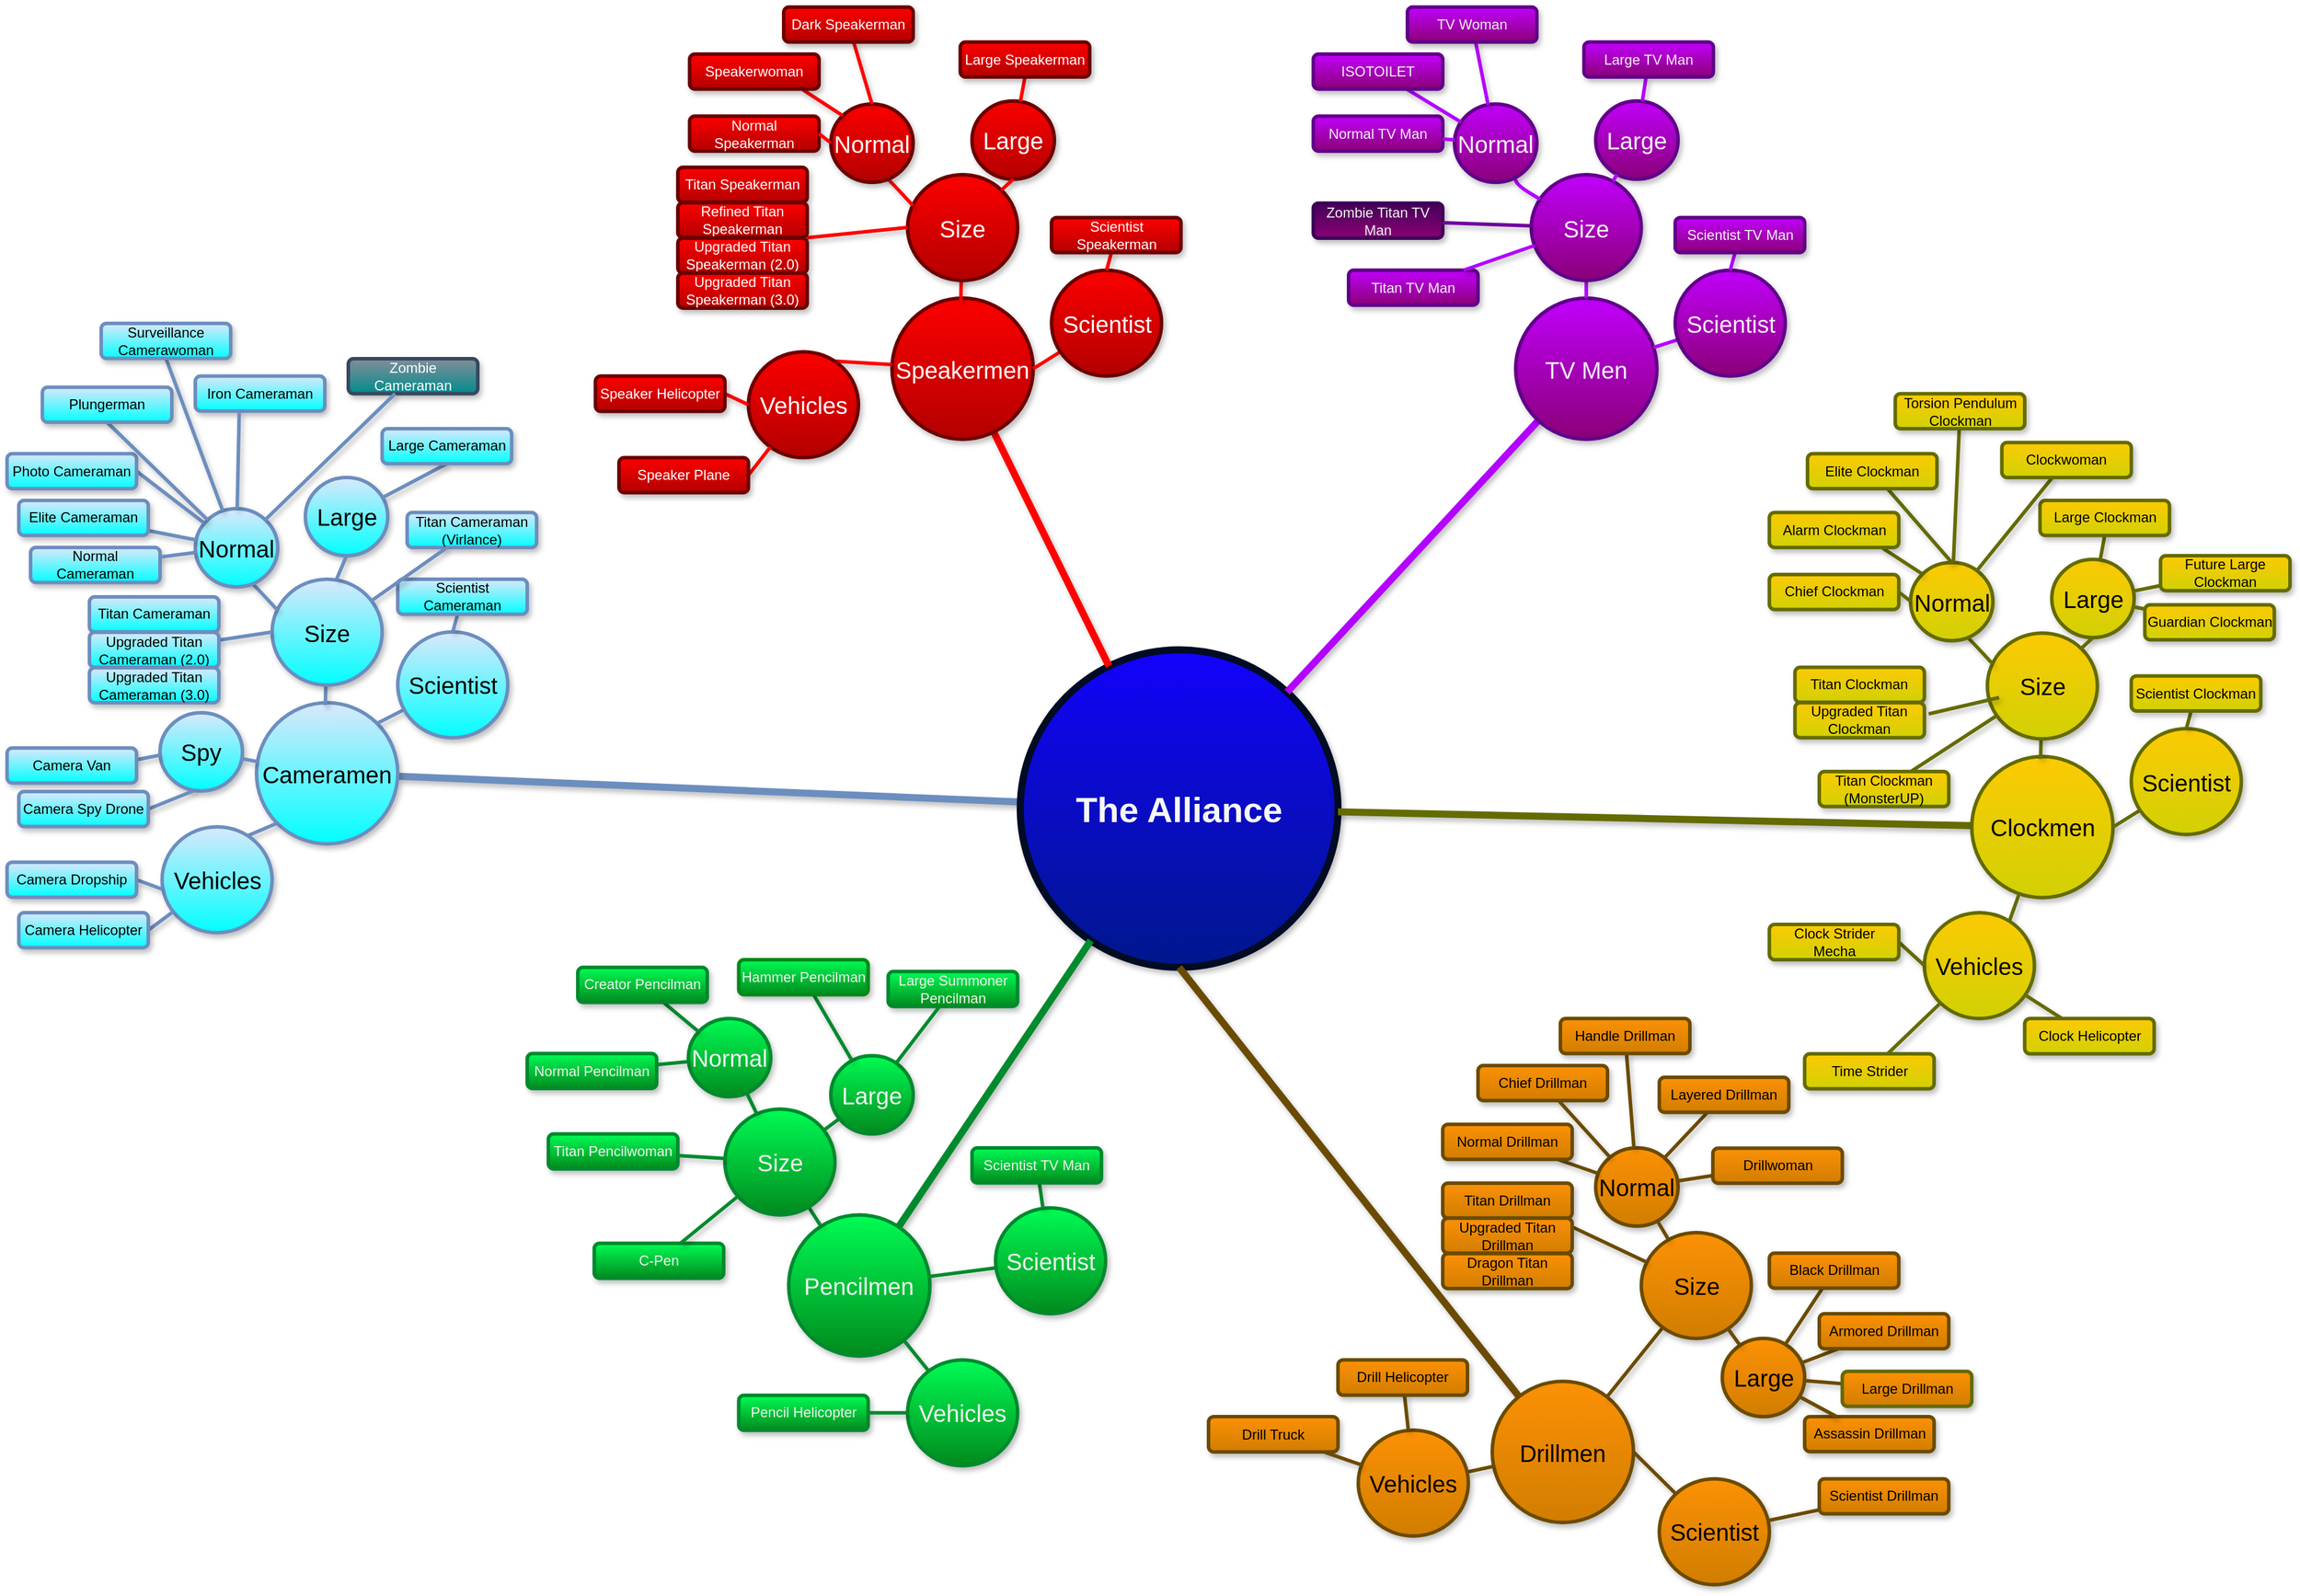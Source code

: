 <mxfile version="24.7.6">
  <diagram id="6a731a19-8d31-9384-78a2-239565b7b9f0" name="Page-1">
    <mxGraphModel dx="1050" dy="617" grid="1" gridSize="10" guides="1" tooltips="1" connect="1" arrows="1" fold="1" page="1" pageScale="1" pageWidth="1169" pageHeight="827" background="none" math="0" shadow="0">
      <root>
        <mxCell id="0" />
        <mxCell id="1" parent="0" />
        <mxCell id="1363" style="endArrow=none;strokeWidth=6;strokeColor=#6c8ebf;html=1;fillColor=#dae8fc;shadow=1;" parent="1" source="1515" target="1516" edge="1">
          <mxGeometry relative="1" as="geometry" />
        </mxCell>
        <mxCell id="1515" value="The Alliance" style="ellipse;whiteSpace=wrap;html=1;shadow=1;fontFamily=Helvetica;fontSize=30;align=center;strokeColor=#000B24;strokeWidth=6;fillColor=#1302FC;fontStyle=1;gradientColor=#00178C;fontColor=#F7F7F7;" parent="1" vertex="1">
          <mxGeometry x="961" y="676.5" width="270" height="270" as="geometry" />
        </mxCell>
        <mxCell id="1516" value="Cameramen" style="ellipse;whiteSpace=wrap;html=1;shadow=1;fontFamily=Helvetica;fontSize=20;align=center;strokeWidth=3;fillColor=#dae8fc;strokeColor=#6c8ebf;gradientColor=#00FFFF;" parent="1" vertex="1">
          <mxGeometry x="312" y="721.5" width="120" height="120" as="geometry" />
        </mxCell>
        <mxCell id="rcJq9EcaqIxGS28sy-gM-1543" value="" style="edgeStyle=none;endArrow=none;strokeWidth=3;strokeColor=#6c8ebf;html=1;fillColor=#dae8fc;shadow=1;" parent="1" edge="1">
          <mxGeometry x="188.5" y="51.5" width="100" height="100" as="geometry">
            <mxPoint x="370.5" y="723.5" as="sourcePoint" />
            <mxPoint x="371" y="700" as="targetPoint" />
          </mxGeometry>
        </mxCell>
        <mxCell id="rcJq9EcaqIxGS28sy-gM-1544" value="Size" style="ellipse;whiteSpace=wrap;html=1;shadow=1;fontFamily=Helvetica;fontSize=20;align=center;strokeWidth=3;fillColor=#dae8fc;strokeColor=#6c8ebf;gradientColor=#00FFFF;" parent="1" vertex="1">
          <mxGeometry x="325.25" y="616.5" width="93.5" height="90" as="geometry" />
        </mxCell>
        <mxCell id="rcJq9EcaqIxGS28sy-gM-1548" value="" style="edgeStyle=none;endArrow=none;strokeWidth=3;strokeColor=#6c8ebf;html=1;fillColor=#dae8fc;shadow=1;" parent="1" edge="1">
          <mxGeometry x="188.5" y="51.5" width="100" height="100" as="geometry">
            <mxPoint x="330" y="643" as="sourcePoint" />
            <mxPoint x="304.75" y="616.5" as="targetPoint" />
            <Array as="points">
              <mxPoint x="314.75" y="626.5" />
            </Array>
          </mxGeometry>
        </mxCell>
        <mxCell id="rcJq9EcaqIxGS28sy-gM-1549" value="Normal" style="ellipse;whiteSpace=wrap;html=1;shadow=1;fontFamily=Helvetica;fontSize=20;align=center;strokeWidth=3;fillColor=#dae8fc;strokeColor=#6c8ebf;gradientColor=#00FFFF;" parent="1" vertex="1">
          <mxGeometry x="260" y="556.5" width="70" height="66.5" as="geometry" />
        </mxCell>
        <mxCell id="rcJq9EcaqIxGS28sy-gM-1551" value="Large" style="ellipse;whiteSpace=wrap;html=1;shadow=1;fontFamily=Helvetica;fontSize=20;align=center;strokeWidth=3;fillColor=#dae8fc;strokeColor=#6c8ebf;gradientColor=#00FFFF;" parent="1" vertex="1">
          <mxGeometry x="353.5" y="530" width="70" height="66.5" as="geometry" />
        </mxCell>
        <mxCell id="rcJq9EcaqIxGS28sy-gM-1555" value="" style="edgeStyle=none;endArrow=none;strokeWidth=3;strokeColor=#6c8ebf;html=1;fillColor=#dae8fc;entryX=0.5;entryY=1;entryDx=0;entryDy=0;shadow=1;" parent="1" target="rcJq9EcaqIxGS28sy-gM-1551" edge="1">
          <mxGeometry x="188.5" y="51.5" width="100" height="100" as="geometry">
            <mxPoint x="380" y="616.5" as="sourcePoint" />
            <mxPoint x="380.5" y="593" as="targetPoint" />
          </mxGeometry>
        </mxCell>
        <mxCell id="rcJq9EcaqIxGS28sy-gM-1556" value="Normal Cameraman" style="rounded=1;whiteSpace=wrap;html=1;fillColor=#dae8fc;strokeColor=#6c8ebf;gradientColor=#00FFFF;strokeWidth=3;shadow=1;glass=0;" parent="1" vertex="1">
          <mxGeometry x="120" y="589.5" width="110" height="29.75" as="geometry" />
        </mxCell>
        <mxCell id="rcJq9EcaqIxGS28sy-gM-1558" value="" style="edgeStyle=none;endArrow=none;strokeWidth=3;strokeColor=#6c8ebf;html=1;fillColor=#dae8fc;shadow=1;" parent="1" edge="1" target="rcJq9EcaqIxGS28sy-gM-1556" source="rcJq9EcaqIxGS28sy-gM-1549">
          <mxGeometry x="188.5" y="51.5" width="100" height="100" as="geometry">
            <mxPoint x="260" y="589.5" as="sourcePoint" />
            <mxPoint x="240" y="590" as="targetPoint" />
          </mxGeometry>
        </mxCell>
        <mxCell id="rcJq9EcaqIxGS28sy-gM-1559" value="" style="edgeStyle=none;endArrow=none;strokeWidth=3;strokeColor=#6c8ebf;html=1;fillColor=#dae8fc;shadow=1;entryX=0.5;entryY=1;entryDx=0;entryDy=0;" parent="1" source="rcJq9EcaqIxGS28sy-gM-1551" target="rcJq9EcaqIxGS28sy-gM-1560" edge="1">
          <mxGeometry x="188.5" y="51.5" width="100" height="100" as="geometry">
            <mxPoint x="382" y="530" as="sourcePoint" />
            <mxPoint x="370" y="510" as="targetPoint" />
          </mxGeometry>
        </mxCell>
        <mxCell id="rcJq9EcaqIxGS28sy-gM-1560" value="Large Cameraman" style="rounded=1;whiteSpace=wrap;html=1;fillColor=#dae8fc;strokeColor=#6c8ebf;gradientColor=#00FFFF;strokeWidth=3;shadow=1;glass=0;" parent="1" vertex="1">
          <mxGeometry x="418.75" y="488.5" width="110" height="29.75" as="geometry" />
        </mxCell>
        <mxCell id="rcJq9EcaqIxGS28sy-gM-1561" value="Titan Cameraman" style="rounded=1;whiteSpace=wrap;html=1;fillColor=#dae8fc;strokeColor=#6c8ebf;gradientColor=#00FFFF;strokeWidth=3;shadow=1;glass=0;" parent="1" vertex="1">
          <mxGeometry x="170" y="631.56" width="110" height="29.75" as="geometry" />
        </mxCell>
        <mxCell id="rcJq9EcaqIxGS28sy-gM-1562" value="" style="edgeStyle=none;endArrow=none;strokeWidth=3;strokeColor=#6c8ebf;html=1;fillColor=#dae8fc;shadow=1;" parent="1" target="rcJq9EcaqIxGS28sy-gM-1563" edge="1">
          <mxGeometry x="188.5" y="51.5" width="100" height="100" as="geometry">
            <mxPoint x="325.25" y="661.37" as="sourcePoint" />
            <mxPoint x="305.25" y="661.87" as="targetPoint" />
          </mxGeometry>
        </mxCell>
        <mxCell id="rcJq9EcaqIxGS28sy-gM-1563" value="Upgraded Titan Cameraman (2.0)" style="rounded=1;whiteSpace=wrap;html=1;fillColor=#dae8fc;strokeColor=#6c8ebf;gradientColor=#00FFFF;strokeWidth=3;shadow=1;glass=0;" parent="1" vertex="1">
          <mxGeometry x="170" y="661.68" width="110" height="29.75" as="geometry" />
        </mxCell>
        <mxCell id="rcJq9EcaqIxGS28sy-gM-1564" value="Upgraded Titan Cameraman (3.0)" style="rounded=1;whiteSpace=wrap;html=1;fillColor=#dae8fc;strokeColor=#6c8ebf;gradientColor=#00FFFF;strokeWidth=3;shadow=1;glass=0;" parent="1" vertex="1">
          <mxGeometry x="170" y="691.75" width="110" height="29.75" as="geometry" />
        </mxCell>
        <mxCell id="rcJq9EcaqIxGS28sy-gM-1565" value="" style="edgeStyle=none;endArrow=none;strokeWidth=3;strokeColor=#6c8ebf;html=1;fillColor=#dae8fc;shadow=1;" parent="1" source="rcJq9EcaqIxGS28sy-gM-1549" edge="1" target="rcJq9EcaqIxGS28sy-gM-1566">
          <mxGeometry x="188.5" y="51.5" width="100" height="100" as="geometry">
            <mxPoint x="270" y="544.62" as="sourcePoint" />
            <mxPoint x="250" y="545.12" as="targetPoint" />
          </mxGeometry>
        </mxCell>
        <mxCell id="rcJq9EcaqIxGS28sy-gM-1566" value="Elite Cameraman" style="rounded=1;whiteSpace=wrap;html=1;fillColor=#dae8fc;strokeColor=#6c8ebf;gradientColor=#00FFFF;strokeWidth=3;shadow=1;glass=0;" parent="1" vertex="1">
          <mxGeometry x="110" y="549.5" width="110" height="29.75" as="geometry" />
        </mxCell>
        <mxCell id="rcJq9EcaqIxGS28sy-gM-1567" value="Spy" style="ellipse;whiteSpace=wrap;html=1;shadow=1;fontFamily=Helvetica;fontSize=20;align=center;strokeWidth=3;fillColor=#dae8fc;strokeColor=#6c8ebf;gradientColor=#00FFFF;" parent="1" vertex="1">
          <mxGeometry x="230" y="730" width="70" height="66.5" as="geometry" />
        </mxCell>
        <mxCell id="rcJq9EcaqIxGS28sy-gM-1569" value="" style="edgeStyle=none;endArrow=none;strokeWidth=3;strokeColor=#6c8ebf;html=1;fillColor=#dae8fc;shadow=1;" parent="1" source="rcJq9EcaqIxGS28sy-gM-1567" target="1516" edge="1">
          <mxGeometry x="188.5" y="51.5" width="100" height="100" as="geometry">
            <mxPoint x="294.5" y="745" as="sourcePoint" />
            <mxPoint x="295" y="721.5" as="targetPoint" />
          </mxGeometry>
        </mxCell>
        <mxCell id="rcJq9EcaqIxGS28sy-gM-1570" value="" style="edgeStyle=none;endArrow=none;strokeWidth=3;strokeColor=#6c8ebf;html=1;fillColor=#dae8fc;shadow=1;exitX=0;exitY=0;exitDx=0;exitDy=0;" parent="1" edge="1">
          <mxGeometry x="188.5" y="51.5" width="100" height="100" as="geometry">
            <mxPoint x="230" y="766" as="sourcePoint" />
            <mxPoint x="210" y="770" as="targetPoint" />
          </mxGeometry>
        </mxCell>
        <mxCell id="rcJq9EcaqIxGS28sy-gM-1571" value="Camera Van" style="rounded=1;whiteSpace=wrap;html=1;fillColor=#dae8fc;strokeColor=#6c8ebf;gradientColor=#00FFFF;strokeWidth=3;shadow=1;glass=0;" parent="1" vertex="1">
          <mxGeometry x="100" y="760" width="110" height="29.75" as="geometry" />
        </mxCell>
        <mxCell id="rcJq9EcaqIxGS28sy-gM-1572" value="" style="edgeStyle=none;endArrow=none;strokeWidth=3;strokeColor=#6c8ebf;html=1;fillColor=#dae8fc;shadow=1;exitX=0;exitY=0;exitDx=0;exitDy=0;entryX=1;entryY=0.5;entryDx=0;entryDy=0;" parent="1" target="rcJq9EcaqIxGS28sy-gM-1573" edge="1">
          <mxGeometry x="188.5" y="51.5" width="100" height="100" as="geometry">
            <mxPoint x="260" y="795.75" as="sourcePoint" />
            <mxPoint x="240" y="799.75" as="targetPoint" />
          </mxGeometry>
        </mxCell>
        <mxCell id="rcJq9EcaqIxGS28sy-gM-1573" value="Camera Spy Drone" style="rounded=1;whiteSpace=wrap;html=1;fillColor=#dae8fc;strokeColor=#6c8ebf;gradientColor=#00FFFF;strokeWidth=3;shadow=1;glass=0;" parent="1" vertex="1">
          <mxGeometry x="110" y="797" width="110" height="29.75" as="geometry" />
        </mxCell>
        <mxCell id="rcJq9EcaqIxGS28sy-gM-1574" value="" style="edgeStyle=none;endArrow=none;strokeWidth=3;strokeColor=#6c8ebf;html=1;fillColor=#dae8fc;shadow=1;entryX=0;entryY=1;entryDx=0;entryDy=0;exitX=0.77;exitY=0.087;exitDx=0;exitDy=0;exitPerimeter=0;" parent="1" source="rcJq9EcaqIxGS28sy-gM-1575" target="1516" edge="1">
          <mxGeometry x="188.5" y="51.5" width="100" height="100" as="geometry">
            <mxPoint x="295.25" y="934" as="sourcePoint" />
            <mxPoint x="295.75" y="910.5" as="targetPoint" />
          </mxGeometry>
        </mxCell>
        <mxCell id="rcJq9EcaqIxGS28sy-gM-1575" value="Vehicles" style="ellipse;whiteSpace=wrap;html=1;shadow=1;fontFamily=Helvetica;fontSize=20;align=center;strokeWidth=3;fillColor=#dae8fc;strokeColor=#6c8ebf;gradientColor=#00FFFF;" parent="1" vertex="1">
          <mxGeometry x="231.75" y="827" width="93.5" height="90" as="geometry" />
        </mxCell>
        <mxCell id="rcJq9EcaqIxGS28sy-gM-1576" value="" style="edgeStyle=none;endArrow=none;strokeWidth=3;strokeColor=#6c8ebf;html=1;fillColor=#dae8fc;shadow=1;exitX=0;exitY=0;exitDx=0;exitDy=0;entryX=1;entryY=0.5;entryDx=0;entryDy=0;" parent="1" target="rcJq9EcaqIxGS28sy-gM-1577" edge="1">
          <mxGeometry x="188.5" y="51.5" width="100" height="100" as="geometry">
            <mxPoint x="231.75" y="880" as="sourcePoint" />
            <mxPoint x="211.75" y="884" as="targetPoint" />
          </mxGeometry>
        </mxCell>
        <mxCell id="rcJq9EcaqIxGS28sy-gM-1577" value="Camera Dropship" style="rounded=1;whiteSpace=wrap;html=1;fillColor=#dae8fc;strokeColor=#6c8ebf;gradientColor=#00FFFF;strokeWidth=3;shadow=1;glass=0;" parent="1" vertex="1">
          <mxGeometry x="100" y="857.13" width="110" height="29.75" as="geometry" />
        </mxCell>
        <mxCell id="rcJq9EcaqIxGS28sy-gM-1578" value="" style="edgeStyle=none;endArrow=none;strokeWidth=3;strokeColor=#6c8ebf;html=1;fillColor=#dae8fc;shadow=1;entryX=1;entryY=0.5;entryDx=0;entryDy=0;" parent="1" source="rcJq9EcaqIxGS28sy-gM-1575" target="rcJq9EcaqIxGS28sy-gM-1579" edge="1">
          <mxGeometry x="188.5" y="51.5" width="100" height="100" as="geometry">
            <mxPoint x="241.75" y="922.87" as="sourcePoint" />
            <mxPoint x="221.75" y="926.87" as="targetPoint" />
          </mxGeometry>
        </mxCell>
        <mxCell id="rcJq9EcaqIxGS28sy-gM-1579" value="&lt;div&gt;Camera Helicopter&lt;/div&gt;" style="rounded=1;whiteSpace=wrap;html=1;fillColor=#dae8fc;strokeColor=#6c8ebf;gradientColor=#00FFFF;strokeWidth=3;shadow=1;glass=0;" parent="1" vertex="1">
          <mxGeometry x="110" y="900" width="110" height="29.75" as="geometry" />
        </mxCell>
        <mxCell id="rcJq9EcaqIxGS28sy-gM-1580" value="" style="edgeStyle=none;endArrow=none;strokeWidth=3;strokeColor=#6c8ebf;html=1;fillColor=#dae8fc;shadow=1;exitX=1;exitY=0;exitDx=0;exitDy=0;" parent="1" source="1516" target="rcJq9EcaqIxGS28sy-gM-1581" edge="1">
          <mxGeometry x="188.5" y="51.5" width="100" height="100" as="geometry">
            <mxPoint x="477.25" y="747" as="sourcePoint" />
            <mxPoint x="477.75" y="723.5" as="targetPoint" />
          </mxGeometry>
        </mxCell>
        <mxCell id="rcJq9EcaqIxGS28sy-gM-1581" value="Scientist" style="ellipse;whiteSpace=wrap;html=1;shadow=1;fontFamily=Helvetica;fontSize=20;align=center;strokeWidth=3;fillColor=#dae8fc;strokeColor=#6c8ebf;gradientColor=#00FFFF;" parent="1" vertex="1">
          <mxGeometry x="432" y="661.31" width="93.5" height="90" as="geometry" />
        </mxCell>
        <mxCell id="rcJq9EcaqIxGS28sy-gM-1582" value="" style="edgeStyle=none;endArrow=none;strokeWidth=3;strokeColor=#6c8ebf;html=1;fillColor=#dae8fc;shadow=1;exitX=0.5;exitY=0;exitDx=0;exitDy=0;" parent="1" source="rcJq9EcaqIxGS28sy-gM-1581" target="rcJq9EcaqIxGS28sy-gM-1583" edge="1">
          <mxGeometry x="188.5" y="51.5" width="100" height="100" as="geometry">
            <mxPoint x="479" y="670" as="sourcePoint" />
            <mxPoint x="473.5" y="641.68" as="targetPoint" />
          </mxGeometry>
        </mxCell>
        <mxCell id="rcJq9EcaqIxGS28sy-gM-1583" value="Scientist Cameraman" style="rounded=1;whiteSpace=wrap;html=1;fillColor=#dae8fc;strokeColor=#6c8ebf;gradientColor=#00FFFF;strokeWidth=3;shadow=1;glass=0;" parent="1" vertex="1">
          <mxGeometry x="432" y="616.5" width="110" height="29.75" as="geometry" />
        </mxCell>
        <mxCell id="rcJq9EcaqIxGS28sy-gM-1584" value="" style="edgeStyle=none;endArrow=none;strokeWidth=3;strokeColor=#6c8ebf;html=1;fillColor=#dae8fc;shadow=1;entryX=1;entryY=0.5;entryDx=0;entryDy=0;" parent="1" source="rcJq9EcaqIxGS28sy-gM-1549" target="rcJq9EcaqIxGS28sy-gM-1585" edge="1">
          <mxGeometry x="188.5" y="51.5" width="100" height="100" as="geometry">
            <mxPoint x="290" y="526" as="sourcePoint" />
            <mxPoint x="270" y="505.12" as="targetPoint" />
          </mxGeometry>
        </mxCell>
        <mxCell id="rcJq9EcaqIxGS28sy-gM-1585" value="Photo Cameraman" style="rounded=1;whiteSpace=wrap;html=1;fillColor=#dae8fc;strokeColor=#6c8ebf;gradientColor=#00FFFF;strokeWidth=3;shadow=1;glass=0;" parent="1" vertex="1">
          <mxGeometry x="100" y="509.75" width="110" height="29.75" as="geometry" />
        </mxCell>
        <mxCell id="rcJq9EcaqIxGS28sy-gM-1586" value="" style="edgeStyle=none;endArrow=none;strokeWidth=3;strokeColor=#6c8ebf;html=1;fillColor=#dae8fc;shadow=1;entryX=0.5;entryY=1;entryDx=0;entryDy=0;" parent="1" source="rcJq9EcaqIxGS28sy-gM-1549" target="rcJq9EcaqIxGS28sy-gM-1587" edge="1">
          <mxGeometry x="188.5" y="51.5" width="100" height="100" as="geometry">
            <mxPoint x="345" y="519.75" as="sourcePoint" />
            <mxPoint x="320" y="467.87" as="targetPoint" />
          </mxGeometry>
        </mxCell>
        <mxCell id="rcJq9EcaqIxGS28sy-gM-1587" value="Plungerman" style="rounded=1;whiteSpace=wrap;html=1;fillColor=#dae8fc;strokeColor=#6c8ebf;gradientColor=#00FFFF;strokeWidth=3;shadow=1;glass=0;" parent="1" vertex="1">
          <mxGeometry x="130" y="453.25" width="110" height="29.75" as="geometry" />
        </mxCell>
        <mxCell id="rcJq9EcaqIxGS28sy-gM-1588" value="" style="edgeStyle=none;endArrow=none;strokeWidth=3;strokeColor=#6c8ebf;html=1;fillColor=#dae8fc;shadow=1;entryX=0.5;entryY=1;entryDx=0;entryDy=0;" parent="1" source="rcJq9EcaqIxGS28sy-gM-1549" target="rcJq9EcaqIxGS28sy-gM-1589" edge="1">
          <mxGeometry x="188.5" y="51.5" width="100" height="100" as="geometry">
            <mxPoint x="440" y="545.75" as="sourcePoint" />
            <mxPoint x="440" y="447.62" as="targetPoint" />
          </mxGeometry>
        </mxCell>
        <mxCell id="rcJq9EcaqIxGS28sy-gM-1589" value="Surveillance Camerawoman" style="rounded=1;whiteSpace=wrap;html=1;fillColor=#dae8fc;strokeColor=#6c8ebf;gradientColor=#00FFFF;strokeWidth=3;shadow=1;glass=0;" parent="1" vertex="1">
          <mxGeometry x="180" y="399" width="110" height="29.75" as="geometry" />
        </mxCell>
        <mxCell id="rcJq9EcaqIxGS28sy-gM-1590" style="endArrow=none;strokeWidth=6;strokeColor=#FF0000;html=1;fillColor=#dae8fc;shadow=1;" parent="1" source="1515" target="rcJq9EcaqIxGS28sy-gM-1591" edge="1">
          <mxGeometry relative="1" as="geometry">
            <mxPoint x="1501" y="462.0" as="sourcePoint" />
          </mxGeometry>
        </mxCell>
        <mxCell id="rcJq9EcaqIxGS28sy-gM-1591" value="Speakermen" style="ellipse;whiteSpace=wrap;html=1;shadow=1;fontFamily=Helvetica;fontSize=20;align=center;strokeWidth=3;fillColor=#FC0000;strokeColor=#6B0000;gradientColor=#B30000;fontColor=#FFFFFF;" parent="1" vertex="1">
          <mxGeometry x="852" y="377.5" width="120" height="120" as="geometry" />
        </mxCell>
        <mxCell id="rcJq9EcaqIxGS28sy-gM-1592" value="" style="edgeStyle=none;endArrow=none;strokeWidth=3;strokeColor=#FF0000;html=1;fillColor=#dae8fc;shadow=1;" parent="1" edge="1">
          <mxGeometry x="188.5" y="51.5" width="100" height="100" as="geometry">
            <mxPoint x="910.5" y="379.5" as="sourcePoint" />
            <mxPoint x="911" y="356.0" as="targetPoint" />
          </mxGeometry>
        </mxCell>
        <mxCell id="rcJq9EcaqIxGS28sy-gM-1593" value="Size" style="ellipse;whiteSpace=wrap;html=1;shadow=1;fontFamily=Helvetica;fontSize=20;align=center;strokeWidth=3;fillColor=#FC0000;strokeColor=#6B0000;gradientColor=#B30000;fontColor=#FFFFFF;" parent="1" vertex="1">
          <mxGeometry x="865.25" y="272.5" width="93.5" height="90" as="geometry" />
        </mxCell>
        <mxCell id="rcJq9EcaqIxGS28sy-gM-1594" value="" style="edgeStyle=none;endArrow=none;strokeWidth=3;strokeColor=#FF0000;html=1;fillColor=#dae8fc;shadow=1;" parent="1" edge="1">
          <mxGeometry x="188.5" y="51.5" width="100" height="100" as="geometry">
            <mxPoint x="870" y="299" as="sourcePoint" />
            <mxPoint x="844.75" y="272.5" as="targetPoint" />
            <Array as="points">
              <mxPoint x="854.75" y="282.5" />
            </Array>
          </mxGeometry>
        </mxCell>
        <mxCell id="rcJq9EcaqIxGS28sy-gM-1595" value="Normal" style="ellipse;whiteSpace=wrap;html=1;shadow=1;fontFamily=Helvetica;fontSize=20;align=center;strokeWidth=3;fillColor=#FC0000;strokeColor=#6B0000;gradientColor=#B30000;fontColor=#FFFFFF;" parent="1" vertex="1">
          <mxGeometry x="800" y="212.5" width="70" height="66.5" as="geometry" />
        </mxCell>
        <mxCell id="rcJq9EcaqIxGS28sy-gM-1596" value="Large" style="ellipse;whiteSpace=wrap;html=1;shadow=1;fontFamily=Helvetica;fontSize=20;align=center;strokeWidth=3;fillColor=#FC0000;strokeColor=#6B0000;gradientColor=#B30000;fontColor=#FFFFFF;" parent="1" vertex="1">
          <mxGeometry x="920" y="209.87" width="70" height="66.5" as="geometry" />
        </mxCell>
        <mxCell id="rcJq9EcaqIxGS28sy-gM-1597" value="" style="edgeStyle=none;endArrow=none;strokeWidth=3;strokeColor=#FF0000;html=1;fillColor=#dae8fc;entryX=0.5;entryY=1;entryDx=0;entryDy=0;shadow=1;exitX=1;exitY=0;exitDx=0;exitDy=0;" parent="1" source="rcJq9EcaqIxGS28sy-gM-1593" target="rcJq9EcaqIxGS28sy-gM-1596" edge="1">
          <mxGeometry x="188.5" y="51.5" width="100" height="100" as="geometry">
            <mxPoint x="946.5" y="296.37" as="sourcePoint" />
            <mxPoint x="947" y="272.87" as="targetPoint" />
          </mxGeometry>
        </mxCell>
        <mxCell id="rcJq9EcaqIxGS28sy-gM-1598" value="Normal Speakerman" style="rounded=1;whiteSpace=wrap;html=1;fillColor=#FC0000;strokeColor=#6B0000;gradientColor=#B30000;strokeWidth=3;shadow=1;glass=0;fontColor=#FFFFFF;" parent="1" vertex="1">
          <mxGeometry x="680" y="222.75" width="110" height="29.75" as="geometry" />
        </mxCell>
        <mxCell id="rcJq9EcaqIxGS28sy-gM-1599" value="" style="edgeStyle=none;endArrow=none;strokeWidth=3;strokeColor=#FF0000;html=1;fillColor=#dae8fc;shadow=1;entryX=1;entryY=0.5;entryDx=0;entryDy=0;" parent="1" target="rcJq9EcaqIxGS28sy-gM-1598" edge="1">
          <mxGeometry x="188.5" y="51.5" width="100" height="100" as="geometry">
            <mxPoint x="800" y="245.5" as="sourcePoint" />
            <mxPoint x="780" y="246" as="targetPoint" />
          </mxGeometry>
        </mxCell>
        <mxCell id="rcJq9EcaqIxGS28sy-gM-1600" value="" style="edgeStyle=none;endArrow=none;strokeWidth=3;strokeColor=#FF0000;html=1;fillColor=#dae8fc;shadow=1;entryX=0.5;entryY=1;entryDx=0;entryDy=0;" parent="1" source="rcJq9EcaqIxGS28sy-gM-1596" target="rcJq9EcaqIxGS28sy-gM-1601" edge="1">
          <mxGeometry x="188.5" y="51.5" width="100" height="100" as="geometry">
            <mxPoint x="948.5" y="209.87" as="sourcePoint" />
            <mxPoint x="936.5" y="189.87" as="targetPoint" />
          </mxGeometry>
        </mxCell>
        <mxCell id="rcJq9EcaqIxGS28sy-gM-1601" value="Large Speakerman" style="rounded=1;whiteSpace=wrap;html=1;fillColor=#FC0000;strokeColor=#6B0000;gradientColor=#B30000;strokeWidth=3;shadow=1;glass=0;fontColor=#FFFFFF;" parent="1" vertex="1">
          <mxGeometry x="910" y="159.75" width="110" height="29.75" as="geometry" />
        </mxCell>
        <mxCell id="rcJq9EcaqIxGS28sy-gM-1602" value="Titan Speakerman" style="rounded=1;whiteSpace=wrap;html=1;fillColor=#FC0000;strokeColor=#6B0000;gradientColor=#B30000;strokeWidth=3;shadow=1;glass=0;fontColor=#FFFFFF;" parent="1" vertex="1">
          <mxGeometry x="670" y="266.25" width="110" height="29.75" as="geometry" />
        </mxCell>
        <mxCell id="rcJq9EcaqIxGS28sy-gM-1603" value="" style="edgeStyle=none;endArrow=none;strokeWidth=3;strokeColor=#FF0000;html=1;fillColor=#dae8fc;shadow=1;entryX=1;entryY=1;entryDx=0;entryDy=0;" parent="1" target="rcJq9EcaqIxGS28sy-gM-1604" edge="1">
          <mxGeometry x="188.5" y="51.5" width="100" height="100" as="geometry">
            <mxPoint x="865.25" y="317.37" as="sourcePoint" />
            <mxPoint x="845.25" y="317.87" as="targetPoint" />
          </mxGeometry>
        </mxCell>
        <mxCell id="rcJq9EcaqIxGS28sy-gM-1604" value="Refined Titan Speakerman" style="rounded=1;whiteSpace=wrap;html=1;fillColor=#FC0000;strokeColor=#6B0000;gradientColor=#B30000;strokeWidth=3;shadow=1;glass=0;fontColor=#FFFFFF;" parent="1" vertex="1">
          <mxGeometry x="670" y="296.37" width="110" height="29.75" as="geometry" />
        </mxCell>
        <mxCell id="rcJq9EcaqIxGS28sy-gM-1605" value="Upgraded Titan Speakerman (2.0)" style="rounded=1;whiteSpace=wrap;html=1;fillColor=#FC0000;strokeColor=#6B0000;gradientColor=#B30000;strokeWidth=3;shadow=1;glass=0;fontColor=#FFFFFF;" parent="1" vertex="1">
          <mxGeometry x="670" y="326.44" width="110" height="29.75" as="geometry" />
        </mxCell>
        <mxCell id="rcJq9EcaqIxGS28sy-gM-1606" value="" style="edgeStyle=none;endArrow=none;strokeWidth=3;strokeColor=#FF0000;html=1;fillColor=#dae8fc;shadow=1;exitX=0;exitY=0;exitDx=0;exitDy=0;entryX=0.876;entryY=1.022;entryDx=0;entryDy=0;entryPerimeter=0;" parent="1" source="rcJq9EcaqIxGS28sy-gM-1595" target="rcJq9EcaqIxGS28sy-gM-1607" edge="1">
          <mxGeometry x="188.5" y="51.5" width="100" height="100" as="geometry">
            <mxPoint x="810" y="200.62" as="sourcePoint" />
            <mxPoint x="790" y="201.12" as="targetPoint" />
          </mxGeometry>
        </mxCell>
        <mxCell id="rcJq9EcaqIxGS28sy-gM-1607" value="Speakerwoman" style="rounded=1;whiteSpace=wrap;html=1;fillColor=#FC0000;strokeColor=#6B0000;gradientColor=#B30000;strokeWidth=3;shadow=1;glass=0;fontColor=#FFFFFF;" parent="1" vertex="1">
          <mxGeometry x="680" y="170" width="110" height="29.75" as="geometry" />
        </mxCell>
        <mxCell id="rcJq9EcaqIxGS28sy-gM-1614" value="" style="edgeStyle=none;endArrow=none;strokeWidth=3;strokeColor=#FF0000;html=1;fillColor=#dae8fc;shadow=1;exitX=0.77;exitY=0.087;exitDx=0;exitDy=0;exitPerimeter=0;" parent="1" source="rcJq9EcaqIxGS28sy-gM-1615" target="rcJq9EcaqIxGS28sy-gM-1591" edge="1">
          <mxGeometry x="188.5" y="51.5" width="100" height="100" as="geometry">
            <mxPoint x="835.25" y="590" as="sourcePoint" />
            <mxPoint x="835.75" y="566.5" as="targetPoint" />
          </mxGeometry>
        </mxCell>
        <mxCell id="rcJq9EcaqIxGS28sy-gM-1615" value="Vehicles" style="ellipse;whiteSpace=wrap;html=1;shadow=1;fontFamily=Helvetica;fontSize=20;align=center;strokeWidth=3;fillColor=#FC0000;strokeColor=#6B0000;gradientColor=#B30000;fontColor=#FFFFFF;" parent="1" vertex="1">
          <mxGeometry x="730" y="423.13" width="93.5" height="90" as="geometry" />
        </mxCell>
        <mxCell id="rcJq9EcaqIxGS28sy-gM-1618" value="" style="edgeStyle=none;endArrow=none;strokeWidth=3;strokeColor=#FF0000;html=1;fillColor=#dae8fc;shadow=1;entryX=1;entryY=0.5;entryDx=0;entryDy=0;" parent="1" source="rcJq9EcaqIxGS28sy-gM-1615" target="rcJq9EcaqIxGS28sy-gM-1619" edge="1">
          <mxGeometry x="188.5" y="51.5" width="100" height="100" as="geometry">
            <mxPoint x="781.75" y="578.87" as="sourcePoint" />
            <mxPoint x="761.75" y="582.87" as="targetPoint" />
          </mxGeometry>
        </mxCell>
        <mxCell id="rcJq9EcaqIxGS28sy-gM-1619" value="&lt;div&gt;Speaker Plane&lt;/div&gt;" style="rounded=1;whiteSpace=wrap;html=1;fillColor=#FC0000;strokeColor=#6B0000;gradientColor=#B30000;strokeWidth=3;shadow=1;glass=0;fontColor=#FFFFFF;" parent="1" vertex="1">
          <mxGeometry x="620" y="513.13" width="110" height="29.75" as="geometry" />
        </mxCell>
        <mxCell id="rcJq9EcaqIxGS28sy-gM-1620" value="" style="edgeStyle=none;endArrow=none;strokeWidth=3;strokeColor=#FF0000;html=1;fillColor=#dae8fc;shadow=1;exitX=1;exitY=0.5;exitDx=0;exitDy=0;" parent="1" source="rcJq9EcaqIxGS28sy-gM-1591" target="rcJq9EcaqIxGS28sy-gM-1621" edge="1">
          <mxGeometry x="188.5" y="51.5" width="100" height="100" as="geometry">
            <mxPoint x="969.996" y="431.514" as="sourcePoint" />
            <mxPoint x="1033.32" y="415.94" as="targetPoint" />
          </mxGeometry>
        </mxCell>
        <mxCell id="rcJq9EcaqIxGS28sy-gM-1621" value="Scientist" style="ellipse;whiteSpace=wrap;html=1;shadow=1;fontFamily=Helvetica;fontSize=20;align=center;strokeWidth=3;fillColor=#FC0000;strokeColor=#6B0000;gradientColor=#B30000;fontColor=#FFFFFF;" parent="1" vertex="1">
          <mxGeometry x="987.57" y="353.75" width="93.5" height="90" as="geometry" />
        </mxCell>
        <mxCell id="rcJq9EcaqIxGS28sy-gM-1622" value="" style="edgeStyle=none;endArrow=none;strokeWidth=3;strokeColor=#FF0000;html=1;fillColor=#dae8fc;shadow=1;exitX=0.5;exitY=0;exitDx=0;exitDy=0;" parent="1" source="rcJq9EcaqIxGS28sy-gM-1621" target="rcJq9EcaqIxGS28sy-gM-1623" edge="1">
          <mxGeometry x="188.5" y="51.5" width="100" height="100" as="geometry">
            <mxPoint x="1019" y="326" as="sourcePoint" />
            <mxPoint x="1013.5" y="297.68" as="targetPoint" />
          </mxGeometry>
        </mxCell>
        <mxCell id="rcJq9EcaqIxGS28sy-gM-1623" value="Scientist Speakerman" style="rounded=1;whiteSpace=wrap;html=1;fillColor=#FC0000;strokeColor=#6B0000;gradientColor=#B30000;strokeWidth=3;shadow=1;glass=0;fontColor=#FFFFFF;" parent="1" vertex="1">
          <mxGeometry x="987.57" y="308.94" width="110" height="29.75" as="geometry" />
        </mxCell>
        <mxCell id="rcJq9EcaqIxGS28sy-gM-1624" value="" style="edgeStyle=none;endArrow=none;strokeWidth=3;strokeColor=#FF0000;html=1;fillColor=#dae8fc;shadow=1;exitX=0.5;exitY=0;exitDx=0;exitDy=0;" parent="1" source="rcJq9EcaqIxGS28sy-gM-1595" target="rcJq9EcaqIxGS28sy-gM-1625" edge="1">
          <mxGeometry x="188.5" y="51.5" width="100" height="100" as="geometry">
            <mxPoint x="830" y="182" as="sourcePoint" />
            <mxPoint x="810" y="161.12" as="targetPoint" />
          </mxGeometry>
        </mxCell>
        <mxCell id="rcJq9EcaqIxGS28sy-gM-1625" value="Dark Speakerman" style="rounded=1;whiteSpace=wrap;html=1;fillColor=#FC0000;strokeColor=#6B0000;gradientColor=#B30000;strokeWidth=3;shadow=1;glass=0;fontColor=#FFFFFF;" parent="1" vertex="1">
          <mxGeometry x="760" y="130" width="110" height="29.75" as="geometry" />
        </mxCell>
        <mxCell id="rcJq9EcaqIxGS28sy-gM-1630" value="Upgraded Titan Speakerman (3.0)" style="rounded=1;whiteSpace=wrap;html=1;fillColor=#FC0000;strokeColor=#6B0000;gradientColor=#B30000;strokeWidth=3;shadow=1;glass=0;fontColor=#FFFFFF;" parent="1" vertex="1">
          <mxGeometry x="670" y="356.25" width="110" height="29.75" as="geometry" />
        </mxCell>
        <mxCell id="rcJq9EcaqIxGS28sy-gM-1632" value="" style="edgeStyle=none;endArrow=none;strokeWidth=3;strokeColor=#FF0000;html=1;fillColor=#dae8fc;shadow=1;entryX=1;entryY=0.5;entryDx=0;entryDy=0;exitX=0;exitY=0.5;exitDx=0;exitDy=0;" parent="1" source="rcJq9EcaqIxGS28sy-gM-1615" target="rcJq9EcaqIxGS28sy-gM-1633" edge="1">
          <mxGeometry x="188.5" y="51.5" width="100" height="100" as="geometry">
            <mxPoint x="771.75" y="519.75" as="sourcePoint" />
            <mxPoint x="752.5" y="547.62" as="targetPoint" />
          </mxGeometry>
        </mxCell>
        <mxCell id="rcJq9EcaqIxGS28sy-gM-1633" value="&lt;div&gt;Speaker Helicopter&lt;/div&gt;" style="rounded=1;whiteSpace=wrap;html=1;fillColor=#FC0000;strokeColor=#6B0000;gradientColor=#B30000;strokeWidth=3;shadow=1;glass=0;fontColor=#FFFFFF;" parent="1" vertex="1">
          <mxGeometry x="600" y="443.75" width="110" height="30" as="geometry" />
        </mxCell>
        <mxCell id="rcJq9EcaqIxGS28sy-gM-1634" style="endArrow=none;strokeWidth=6;strokeColor=#B300FF;html=1;fillColor=#dae8fc;shadow=1;" parent="1" source="1515" target="rcJq9EcaqIxGS28sy-gM-1635" edge="1">
          <mxGeometry relative="1" as="geometry">
            <mxPoint x="1567" y="690" as="sourcePoint" />
          </mxGeometry>
        </mxCell>
        <mxCell id="rcJq9EcaqIxGS28sy-gM-1635" value="TV Men" style="ellipse;whiteSpace=wrap;html=1;shadow=1;fontFamily=Helvetica;fontSize=20;align=center;strokeWidth=3;fillColor=#C100FC;strokeColor=#61008A;gradientColor=#8A0077;fontColor=#F2F2F2;" parent="1" vertex="1">
          <mxGeometry x="1382" y="377.5" width="120" height="120" as="geometry" />
        </mxCell>
        <mxCell id="rcJq9EcaqIxGS28sy-gM-1636" value="" style="edgeStyle=none;endArrow=none;strokeWidth=3;strokeColor=#B300FF;html=1;fillColor=#dae8fc;shadow=1;" parent="1" source="rcJq9EcaqIxGS28sy-gM-1635" target="rcJq9EcaqIxGS28sy-gM-1637" edge="1">
          <mxGeometry x="188.5" y="51.5" width="100" height="100" as="geometry">
            <mxPoint x="1440.5" y="379.5" as="sourcePoint" />
            <mxPoint x="1441" y="356.0" as="targetPoint" />
          </mxGeometry>
        </mxCell>
        <mxCell id="rcJq9EcaqIxGS28sy-gM-1637" value="Size" style="ellipse;whiteSpace=wrap;html=1;shadow=1;fontFamily=Helvetica;fontSize=20;align=center;strokeWidth=3;fillColor=#C100FC;strokeColor=#61008A;gradientColor=#8A0077;fontColor=#F2F2F2;" parent="1" vertex="1">
          <mxGeometry x="1395.25" y="272.5" width="93.5" height="90" as="geometry" />
        </mxCell>
        <mxCell id="rcJq9EcaqIxGS28sy-gM-1638" value="" style="edgeStyle=none;endArrow=none;strokeWidth=3;strokeColor=#B300FF;html=1;fillColor=#dae8fc;shadow=1;" parent="1" source="rcJq9EcaqIxGS28sy-gM-1637" target="rcJq9EcaqIxGS28sy-gM-1639" edge="1">
          <mxGeometry x="188.5" y="51.5" width="100" height="100" as="geometry">
            <mxPoint x="1400" y="299" as="sourcePoint" />
            <mxPoint x="1374.75" y="272.5" as="targetPoint" />
            <Array as="points">
              <mxPoint x="1384.75" y="282.5" />
            </Array>
          </mxGeometry>
        </mxCell>
        <mxCell id="rcJq9EcaqIxGS28sy-gM-1639" value="Normal" style="ellipse;whiteSpace=wrap;html=1;shadow=1;fontFamily=Helvetica;fontSize=20;align=center;strokeWidth=3;fillColor=#C100FC;strokeColor=#61008A;gradientColor=#8A0077;fontColor=#F2F2F2;" parent="1" vertex="1">
          <mxGeometry x="1330" y="212.5" width="70" height="66.5" as="geometry" />
        </mxCell>
        <mxCell id="rcJq9EcaqIxGS28sy-gM-1640" value="Large" style="ellipse;whiteSpace=wrap;html=1;shadow=1;fontFamily=Helvetica;fontSize=20;align=center;strokeWidth=3;fillColor=#C100FC;strokeColor=#61008A;gradientColor=#8A0077;fontColor=#F2F2F2;" parent="1" vertex="1">
          <mxGeometry x="1450" y="209.87" width="70" height="66.5" as="geometry" />
        </mxCell>
        <mxCell id="rcJq9EcaqIxGS28sy-gM-1641" value="" style="edgeStyle=none;endArrow=none;strokeWidth=3;strokeColor=#B300FF;html=1;fillColor=#dae8fc;shadow=1;" parent="1" source="rcJq9EcaqIxGS28sy-gM-1637" target="rcJq9EcaqIxGS28sy-gM-1640" edge="1">
          <mxGeometry x="188.5" y="51.5" width="100" height="100" as="geometry">
            <mxPoint x="1476.5" y="296.37" as="sourcePoint" />
            <mxPoint x="1477" y="272.87" as="targetPoint" />
          </mxGeometry>
        </mxCell>
        <mxCell id="rcJq9EcaqIxGS28sy-gM-1642" value="Normal TV Man" style="rounded=1;whiteSpace=wrap;html=1;fillColor=#C100FC;strokeColor=#61008A;gradientColor=#8A0077;strokeWidth=3;shadow=1;glass=0;fontColor=#F2F2F2;" parent="1" vertex="1">
          <mxGeometry x="1210" y="222.75" width="110" height="29.75" as="geometry" />
        </mxCell>
        <mxCell id="rcJq9EcaqIxGS28sy-gM-1643" value="" style="edgeStyle=none;endArrow=none;strokeWidth=3;strokeColor=#B300FF;html=1;fillColor=#dae8fc;shadow=1;" parent="1" source="rcJq9EcaqIxGS28sy-gM-1639" target="rcJq9EcaqIxGS28sy-gM-1642" edge="1">
          <mxGeometry x="188.5" y="51.5" width="100" height="100" as="geometry">
            <mxPoint x="1330" y="245.5" as="sourcePoint" />
            <mxPoint x="1310" y="246" as="targetPoint" />
          </mxGeometry>
        </mxCell>
        <mxCell id="rcJq9EcaqIxGS28sy-gM-1644" value="" style="edgeStyle=none;endArrow=none;strokeWidth=3;strokeColor=#B300FF;html=1;fillColor=#dae8fc;shadow=1;" parent="1" source="rcJq9EcaqIxGS28sy-gM-1640" target="rcJq9EcaqIxGS28sy-gM-1645" edge="1">
          <mxGeometry x="188.5" y="51.5" width="100" height="100" as="geometry">
            <mxPoint x="1478.5" y="209.87" as="sourcePoint" />
            <mxPoint x="1466.5" y="189.87" as="targetPoint" />
          </mxGeometry>
        </mxCell>
        <mxCell id="rcJq9EcaqIxGS28sy-gM-1645" value="Large TV Man" style="rounded=1;whiteSpace=wrap;html=1;fillColor=#C100FC;strokeColor=#61008A;gradientColor=#8A0077;strokeWidth=3;shadow=1;glass=0;fontColor=#F2F2F2;" parent="1" vertex="1">
          <mxGeometry x="1440" y="159.75" width="110" height="29.75" as="geometry" />
        </mxCell>
        <mxCell id="rcJq9EcaqIxGS28sy-gM-1646" value="Titan TV Man" style="rounded=1;whiteSpace=wrap;html=1;fillColor=#C100FC;strokeColor=#61008A;gradientColor=#8A0077;strokeWidth=3;shadow=1;glass=0;fontColor=#F2F2F2;" parent="1" vertex="1">
          <mxGeometry x="1240" y="353.75" width="110" height="29.75" as="geometry" />
        </mxCell>
        <mxCell id="rcJq9EcaqIxGS28sy-gM-1647" value="" style="edgeStyle=none;endArrow=none;strokeWidth=3;strokeColor=#B300FF;html=1;fillColor=#dae8fc;shadow=1;" parent="1" source="rcJq9EcaqIxGS28sy-gM-1637" target="rcJq9EcaqIxGS28sy-gM-1646" edge="1">
          <mxGeometry x="188.5" y="51.5" width="100" height="100" as="geometry">
            <mxPoint x="1395.25" y="317.37" as="sourcePoint" />
            <mxPoint x="1310" y="326.12" as="targetPoint" />
          </mxGeometry>
        </mxCell>
        <mxCell id="rcJq9EcaqIxGS28sy-gM-1650" value="" style="edgeStyle=none;endArrow=none;strokeWidth=3;strokeColor=#B300FF;html=1;fillColor=#dae8fc;shadow=1;" parent="1" source="rcJq9EcaqIxGS28sy-gM-1639" target="rcJq9EcaqIxGS28sy-gM-1651" edge="1">
          <mxGeometry x="188.5" y="51.5" width="100" height="100" as="geometry">
            <mxPoint x="1340" y="200.62" as="sourcePoint" />
            <mxPoint x="1320" y="201.12" as="targetPoint" />
          </mxGeometry>
        </mxCell>
        <mxCell id="rcJq9EcaqIxGS28sy-gM-1651" value="ISOTOILET" style="rounded=1;whiteSpace=wrap;html=1;fillColor=#C100FC;strokeColor=#61008A;gradientColor=#8A0077;strokeWidth=3;shadow=1;glass=0;fontColor=#F2F2F2;" parent="1" vertex="1">
          <mxGeometry x="1210" y="170" width="110" height="29.75" as="geometry" />
        </mxCell>
        <mxCell id="rcJq9EcaqIxGS28sy-gM-1656" value="" style="edgeStyle=none;endArrow=none;strokeWidth=3;strokeColor=#B300FF;html=1;fillColor=#dae8fc;shadow=1;" parent="1" source="rcJq9EcaqIxGS28sy-gM-1635" target="rcJq9EcaqIxGS28sy-gM-1657" edge="1">
          <mxGeometry x="188.5" y="51.5" width="100" height="100" as="geometry">
            <mxPoint x="1499.996" y="431.514" as="sourcePoint" />
            <mxPoint x="1563.32" y="415.94" as="targetPoint" />
          </mxGeometry>
        </mxCell>
        <mxCell id="rcJq9EcaqIxGS28sy-gM-1657" value="Scientist" style="ellipse;whiteSpace=wrap;html=1;shadow=1;fontFamily=Helvetica;fontSize=20;align=center;strokeWidth=3;fillColor=#C100FC;strokeColor=#61008A;gradientColor=#8A0077;fontColor=#F2F2F2;" parent="1" vertex="1">
          <mxGeometry x="1517.57" y="353.75" width="93.5" height="90" as="geometry" />
        </mxCell>
        <mxCell id="rcJq9EcaqIxGS28sy-gM-1658" value="" style="edgeStyle=none;endArrow=none;strokeWidth=3;strokeColor=#B300FF;html=1;fillColor=#dae8fc;shadow=1;exitX=0.5;exitY=0;exitDx=0;exitDy=0;" parent="1" source="rcJq9EcaqIxGS28sy-gM-1657" target="rcJq9EcaqIxGS28sy-gM-1659" edge="1">
          <mxGeometry x="188.5" y="51.5" width="100" height="100" as="geometry">
            <mxPoint x="1549" y="326" as="sourcePoint" />
            <mxPoint x="1543.5" y="297.68" as="targetPoint" />
          </mxGeometry>
        </mxCell>
        <mxCell id="rcJq9EcaqIxGS28sy-gM-1659" value="Scientist TV Man" style="rounded=1;whiteSpace=wrap;html=1;fillColor=#C100FC;strokeColor=#61008A;gradientColor=#8A0077;strokeWidth=3;shadow=1;glass=0;fontColor=#F2F2F2;" parent="1" vertex="1">
          <mxGeometry x="1517.57" y="308.94" width="110" height="29.75" as="geometry" />
        </mxCell>
        <mxCell id="rcJq9EcaqIxGS28sy-gM-1660" value="" style="edgeStyle=none;endArrow=none;strokeWidth=3;strokeColor=#B300FF;html=1;fillColor=#dae8fc;shadow=1;" parent="1" source="rcJq9EcaqIxGS28sy-gM-1639" target="rcJq9EcaqIxGS28sy-gM-1661" edge="1">
          <mxGeometry x="188.5" y="51.5" width="100" height="100" as="geometry">
            <mxPoint x="1360" y="182" as="sourcePoint" />
            <mxPoint x="1340" y="161.12" as="targetPoint" />
          </mxGeometry>
        </mxCell>
        <mxCell id="rcJq9EcaqIxGS28sy-gM-1661" value="TV Woman" style="rounded=1;whiteSpace=wrap;html=1;fillColor=#C100FC;strokeColor=#61008A;gradientColor=#8A0077;strokeWidth=3;shadow=1;glass=0;fontColor=#F2F2F2;" parent="1" vertex="1">
          <mxGeometry x="1290" y="130" width="110" height="29.75" as="geometry" />
        </mxCell>
        <mxCell id="rcJq9EcaqIxGS28sy-gM-1669" style="endArrow=none;strokeWidth=6;strokeColor=#646B00;html=1;fillColor=#dae8fc;shadow=1;" parent="1" source="1515" target="rcJq9EcaqIxGS28sy-gM-1670" edge="1">
          <mxGeometry relative="1" as="geometry">
            <mxPoint x="1954.57" y="1079.75" as="sourcePoint" />
          </mxGeometry>
        </mxCell>
        <mxCell id="rcJq9EcaqIxGS28sy-gM-1670" value="Clockmen" style="ellipse;whiteSpace=wrap;html=1;shadow=1;fontFamily=Helvetica;fontSize=20;align=center;strokeWidth=3;fillColor=#FCCA03;strokeColor=#646B00;gradientColor=#D1D104;fontColor=#000000;" parent="1" vertex="1">
          <mxGeometry x="1769.57" y="767.25" width="120" height="120" as="geometry" />
        </mxCell>
        <mxCell id="rcJq9EcaqIxGS28sy-gM-1671" value="" style="edgeStyle=none;endArrow=none;strokeWidth=3;strokeColor=#646B00;html=1;fillColor=#dae8fc;shadow=1;" parent="1" edge="1">
          <mxGeometry x="188.5" y="51.5" width="100" height="100" as="geometry">
            <mxPoint x="1828.07" y="769.25" as="sourcePoint" />
            <mxPoint x="1828.57" y="745.75" as="targetPoint" />
          </mxGeometry>
        </mxCell>
        <mxCell id="rcJq9EcaqIxGS28sy-gM-1672" value="Size" style="ellipse;whiteSpace=wrap;html=1;shadow=1;fontFamily=Helvetica;fontSize=20;align=center;strokeWidth=3;fillColor=#FCCA03;strokeColor=#646B00;gradientColor=#D1D104;fontColor=#000000;" parent="1" vertex="1">
          <mxGeometry x="1782.82" y="662.25" width="93.5" height="90" as="geometry" />
        </mxCell>
        <mxCell id="rcJq9EcaqIxGS28sy-gM-1673" value="" style="edgeStyle=none;endArrow=none;strokeWidth=3;strokeColor=#646B00;html=1;fillColor=#dae8fc;shadow=1;" parent="1" edge="1">
          <mxGeometry x="188.5" y="51.5" width="100" height="100" as="geometry">
            <mxPoint x="1787.57" y="688.75" as="sourcePoint" />
            <mxPoint x="1762.32" y="662.25" as="targetPoint" />
            <Array as="points">
              <mxPoint x="1772.32" y="672.25" />
            </Array>
          </mxGeometry>
        </mxCell>
        <mxCell id="rcJq9EcaqIxGS28sy-gM-1674" value="Normal" style="ellipse;whiteSpace=wrap;html=1;shadow=1;fontFamily=Helvetica;fontSize=20;align=center;strokeWidth=3;fillColor=#FCCA03;strokeColor=#646B00;gradientColor=#D1D104;fontColor=#000000;" parent="1" vertex="1">
          <mxGeometry x="1717.57" y="602.25" width="70" height="66.5" as="geometry" />
        </mxCell>
        <mxCell id="rcJq9EcaqIxGS28sy-gM-1675" value="Large" style="ellipse;whiteSpace=wrap;html=1;shadow=1;fontFamily=Helvetica;fontSize=20;align=center;strokeWidth=3;fillColor=#FCCA03;strokeColor=#646B00;gradientColor=#D1D104;fontColor=#000000;" parent="1" vertex="1">
          <mxGeometry x="1837.57" y="599.62" width="70" height="66.5" as="geometry" />
        </mxCell>
        <mxCell id="rcJq9EcaqIxGS28sy-gM-1676" value="" style="edgeStyle=none;endArrow=none;strokeWidth=3;strokeColor=#646B00;html=1;fillColor=#dae8fc;entryX=0.5;entryY=1;entryDx=0;entryDy=0;shadow=1;exitX=1;exitY=0;exitDx=0;exitDy=0;" parent="1" source="rcJq9EcaqIxGS28sy-gM-1672" target="rcJq9EcaqIxGS28sy-gM-1675" edge="1">
          <mxGeometry x="188.5" y="51.5" width="100" height="100" as="geometry">
            <mxPoint x="1864.07" y="686.12" as="sourcePoint" />
            <mxPoint x="1864.57" y="662.62" as="targetPoint" />
          </mxGeometry>
        </mxCell>
        <mxCell id="rcJq9EcaqIxGS28sy-gM-1677" value="Chief Clockman" style="rounded=1;whiteSpace=wrap;html=1;fillColor=#FCCA03;strokeColor=#646B00;gradientColor=#D1D104;strokeWidth=3;shadow=1;glass=0;fontColor=#000000;" parent="1" vertex="1">
          <mxGeometry x="1597.57" y="612.5" width="110" height="29.75" as="geometry" />
        </mxCell>
        <mxCell id="rcJq9EcaqIxGS28sy-gM-1678" value="" style="edgeStyle=none;endArrow=none;strokeWidth=3;strokeColor=#646B00;html=1;fillColor=#dae8fc;shadow=1;entryX=1;entryY=0.5;entryDx=0;entryDy=0;" parent="1" target="rcJq9EcaqIxGS28sy-gM-1677" edge="1">
          <mxGeometry x="188.5" y="51.5" width="100" height="100" as="geometry">
            <mxPoint x="1717.57" y="635.25" as="sourcePoint" />
            <mxPoint x="1697.57" y="635.75" as="targetPoint" />
          </mxGeometry>
        </mxCell>
        <mxCell id="rcJq9EcaqIxGS28sy-gM-1679" value="" style="edgeStyle=none;endArrow=none;strokeWidth=3;strokeColor=#646B00;html=1;fillColor=#dae8fc;shadow=1;entryX=0.5;entryY=1;entryDx=0;entryDy=0;" parent="1" source="rcJq9EcaqIxGS28sy-gM-1675" target="rcJq9EcaqIxGS28sy-gM-1680" edge="1">
          <mxGeometry x="188.5" y="51.5" width="100" height="100" as="geometry">
            <mxPoint x="1866.07" y="599.62" as="sourcePoint" />
            <mxPoint x="1854.07" y="579.62" as="targetPoint" />
          </mxGeometry>
        </mxCell>
        <mxCell id="rcJq9EcaqIxGS28sy-gM-1680" value="Large Clockman" style="rounded=1;whiteSpace=wrap;html=1;fillColor=#FCCA03;strokeColor=#646B00;gradientColor=#D1D104;strokeWidth=3;shadow=1;glass=0;fontColor=#000000;" parent="1" vertex="1">
          <mxGeometry x="1827.57" y="549.5" width="110" height="29.75" as="geometry" />
        </mxCell>
        <mxCell id="rcJq9EcaqIxGS28sy-gM-1681" value="Titan Clockman" style="rounded=1;whiteSpace=wrap;html=1;fillColor=#FCCA03;strokeColor=#646B00;gradientColor=#D1D104;strokeWidth=3;shadow=1;glass=0;fontColor=#000000;" parent="1" vertex="1">
          <mxGeometry x="1619.32" y="691.43" width="110" height="29.75" as="geometry" />
        </mxCell>
        <mxCell id="rcJq9EcaqIxGS28sy-gM-1682" value="" style="edgeStyle=none;endArrow=none;strokeWidth=3;strokeColor=#646B00;html=1;fillColor=#dae8fc;shadow=1;" parent="1" target="E-Ly8SRUuC2vnhjAB648-1525" edge="1" source="rcJq9EcaqIxGS28sy-gM-1672">
          <mxGeometry x="188.5" y="51.5" width="100" height="100" as="geometry">
            <mxPoint x="1782.82" y="707.12" as="sourcePoint" />
            <mxPoint x="1762.82" y="707.62" as="targetPoint" />
          </mxGeometry>
        </mxCell>
        <mxCell id="rcJq9EcaqIxGS28sy-gM-1683" value="Upgraded Titan Clockman" style="rounded=1;whiteSpace=wrap;html=1;fillColor=#FCCA03;strokeColor=#646B00;gradientColor=#D1D104;strokeWidth=3;shadow=1;glass=0;fontColor=#000000;" parent="1" vertex="1">
          <mxGeometry x="1619.32" y="721.55" width="110" height="29.75" as="geometry" />
        </mxCell>
        <mxCell id="rcJq9EcaqIxGS28sy-gM-1685" value="" style="edgeStyle=none;endArrow=none;strokeWidth=3;strokeColor=#646B00;html=1;fillColor=#dae8fc;shadow=1;exitX=0;exitY=0;exitDx=0;exitDy=0;entryX=0.876;entryY=1.022;entryDx=0;entryDy=0;entryPerimeter=0;" parent="1" source="rcJq9EcaqIxGS28sy-gM-1674" target="rcJq9EcaqIxGS28sy-gM-1686" edge="1">
          <mxGeometry x="188.5" y="51.5" width="100" height="100" as="geometry">
            <mxPoint x="1727.57" y="590.37" as="sourcePoint" />
            <mxPoint x="1707.57" y="590.87" as="targetPoint" />
          </mxGeometry>
        </mxCell>
        <mxCell id="rcJq9EcaqIxGS28sy-gM-1686" value="Alarm Clockman" style="rounded=1;whiteSpace=wrap;html=1;fillColor=#FCCA03;strokeColor=#646B00;gradientColor=#D1D104;strokeWidth=3;shadow=1;glass=0;fontColor=#000000;" parent="1" vertex="1">
          <mxGeometry x="1597.57" y="559.75" width="110" height="29.75" as="geometry" />
        </mxCell>
        <mxCell id="rcJq9EcaqIxGS28sy-gM-1687" value="" style="edgeStyle=none;endArrow=none;strokeWidth=3;strokeColor=#646B00;html=1;fillColor=#dae8fc;shadow=1;exitX=0.77;exitY=0.087;exitDx=0;exitDy=0;exitPerimeter=0;" parent="1" source="rcJq9EcaqIxGS28sy-gM-1688" target="rcJq9EcaqIxGS28sy-gM-1670" edge="1">
          <mxGeometry x="188.5" y="51.5" width="100" height="100" as="geometry">
            <mxPoint x="1752.82" y="979.75" as="sourcePoint" />
            <mxPoint x="1753.32" y="956.25" as="targetPoint" />
          </mxGeometry>
        </mxCell>
        <mxCell id="rcJq9EcaqIxGS28sy-gM-1688" value="Vehicles" style="ellipse;whiteSpace=wrap;html=1;shadow=1;fontFamily=Helvetica;fontSize=20;align=center;strokeWidth=3;fillColor=#FCCA03;strokeColor=#646B00;gradientColor=#D1D104;fontColor=#000000;" parent="1" vertex="1">
          <mxGeometry x="1729.32" y="900.0" width="93.5" height="90" as="geometry" />
        </mxCell>
        <mxCell id="rcJq9EcaqIxGS28sy-gM-1689" value="" style="edgeStyle=none;endArrow=none;strokeWidth=3;strokeColor=#646B00;html=1;fillColor=#dae8fc;shadow=1;" parent="1" source="rcJq9EcaqIxGS28sy-gM-1688" target="rcJq9EcaqIxGS28sy-gM-1690" edge="1">
          <mxGeometry x="188.5" y="51.5" width="100" height="100" as="geometry">
            <mxPoint x="1699.32" y="968.62" as="sourcePoint" />
            <mxPoint x="1679.32" y="972.62" as="targetPoint" />
          </mxGeometry>
        </mxCell>
        <mxCell id="rcJq9EcaqIxGS28sy-gM-1690" value="&lt;div&gt;Time Strider&lt;/div&gt;" style="rounded=1;whiteSpace=wrap;html=1;fillColor=#FCCA03;strokeColor=#646B00;gradientColor=#D1D104;strokeWidth=3;shadow=1;glass=0;fontColor=#000000;" parent="1" vertex="1">
          <mxGeometry x="1627.57" y="1020" width="110" height="29.75" as="geometry" />
        </mxCell>
        <mxCell id="rcJq9EcaqIxGS28sy-gM-1691" value="" style="edgeStyle=none;endArrow=none;strokeWidth=3;strokeColor=#646B00;html=1;fillColor=#dae8fc;shadow=1;exitX=1;exitY=0.5;exitDx=0;exitDy=0;" parent="1" source="rcJq9EcaqIxGS28sy-gM-1670" target="rcJq9EcaqIxGS28sy-gM-1692" edge="1">
          <mxGeometry x="188.5" y="51.5" width="100" height="100" as="geometry">
            <mxPoint x="1887.566" y="821.264" as="sourcePoint" />
            <mxPoint x="1950.89" y="805.69" as="targetPoint" />
          </mxGeometry>
        </mxCell>
        <mxCell id="rcJq9EcaqIxGS28sy-gM-1692" value="Scientist" style="ellipse;whiteSpace=wrap;html=1;shadow=1;fontFamily=Helvetica;fontSize=20;align=center;strokeWidth=3;fillColor=#FCCA03;strokeColor=#646B00;gradientColor=#D1D104;fontColor=#000000;" parent="1" vertex="1">
          <mxGeometry x="1905.14" y="743.5" width="93.5" height="90" as="geometry" />
        </mxCell>
        <mxCell id="rcJq9EcaqIxGS28sy-gM-1693" value="" style="edgeStyle=none;endArrow=none;strokeWidth=3;strokeColor=#646B00;html=1;fillColor=#dae8fc;shadow=1;exitX=0.5;exitY=0;exitDx=0;exitDy=0;" parent="1" source="rcJq9EcaqIxGS28sy-gM-1692" target="rcJq9EcaqIxGS28sy-gM-1694" edge="1">
          <mxGeometry x="188.5" y="51.5" width="100" height="100" as="geometry">
            <mxPoint x="1936.57" y="715.75" as="sourcePoint" />
            <mxPoint x="1931.07" y="687.43" as="targetPoint" />
          </mxGeometry>
        </mxCell>
        <mxCell id="rcJq9EcaqIxGS28sy-gM-1694" value="Scientist Clockman" style="rounded=1;whiteSpace=wrap;html=1;fillColor=#FCCA03;strokeColor=#646B00;gradientColor=#D1D104;strokeWidth=3;shadow=1;glass=0;fontColor=#000000;" parent="1" vertex="1">
          <mxGeometry x="1905.14" y="698.69" width="110" height="29.75" as="geometry" />
        </mxCell>
        <mxCell id="rcJq9EcaqIxGS28sy-gM-1695" value="" style="edgeStyle=none;endArrow=none;strokeWidth=3;strokeColor=#646B00;html=1;fillColor=#dae8fc;shadow=1;exitX=0.5;exitY=0;exitDx=0;exitDy=0;" parent="1" source="rcJq9EcaqIxGS28sy-gM-1674" target="rcJq9EcaqIxGS28sy-gM-1696" edge="1">
          <mxGeometry x="188.5" y="51.5" width="100" height="100" as="geometry">
            <mxPoint x="1747.57" y="571.75" as="sourcePoint" />
            <mxPoint x="1727.57" y="550.87" as="targetPoint" />
          </mxGeometry>
        </mxCell>
        <mxCell id="rcJq9EcaqIxGS28sy-gM-1696" value="Elite Clockman" style="rounded=1;whiteSpace=wrap;html=1;fillColor=#FCCA03;strokeColor=#646B00;gradientColor=#D1D104;strokeWidth=3;shadow=1;glass=0;fontColor=#000000;" parent="1" vertex="1">
          <mxGeometry x="1630.0" y="509.75" width="110" height="29.75" as="geometry" />
        </mxCell>
        <mxCell id="rcJq9EcaqIxGS28sy-gM-1698" value="" style="edgeStyle=none;endArrow=none;strokeWidth=3;strokeColor=#646B00;html=1;fillColor=#dae8fc;shadow=1;entryX=1;entryY=0.5;entryDx=0;entryDy=0;exitX=0;exitY=0.5;exitDx=0;exitDy=0;" parent="1" source="rcJq9EcaqIxGS28sy-gM-1688" target="rcJq9EcaqIxGS28sy-gM-1699" edge="1">
          <mxGeometry x="188.5" y="51.5" width="100" height="100" as="geometry">
            <mxPoint x="1689.32" y="909.5" as="sourcePoint" />
            <mxPoint x="1670.07" y="937.37" as="targetPoint" />
          </mxGeometry>
        </mxCell>
        <mxCell id="rcJq9EcaqIxGS28sy-gM-1699" value="&lt;div&gt;Clock Strider Mecha&lt;/div&gt;" style="rounded=1;whiteSpace=wrap;html=1;fillColor=#FCCA03;strokeColor=#646B00;gradientColor=#D1D104;strokeWidth=3;shadow=1;glass=0;fontColor=#000000;" parent="1" vertex="1">
          <mxGeometry x="1597.57" y="910" width="110" height="30" as="geometry" />
        </mxCell>
        <mxCell id="rcJq9EcaqIxGS28sy-gM-1700" value="" style="edgeStyle=none;endArrow=none;strokeWidth=3;strokeColor=#646B00;html=1;fillColor=#dae8fc;shadow=1;" parent="1" source="rcJq9EcaqIxGS28sy-gM-1675" target="rcJq9EcaqIxGS28sy-gM-1701" edge="1">
          <mxGeometry x="188.5" y="51.5" width="100" height="100" as="geometry">
            <mxPoint x="1981.43" y="642.25" as="sourcePoint" />
            <mxPoint x="1956.5" y="621.87" as="targetPoint" />
          </mxGeometry>
        </mxCell>
        <mxCell id="rcJq9EcaqIxGS28sy-gM-1701" value="Future Large Clockman" style="rounded=1;whiteSpace=wrap;html=1;fillColor=#FCCA03;strokeColor=#646B00;gradientColor=#D1D104;strokeWidth=3;shadow=1;glass=0;fontColor=#000000;" parent="1" vertex="1">
          <mxGeometry x="1930.0" y="596.5" width="110" height="29.75" as="geometry" />
        </mxCell>
        <mxCell id="rcJq9EcaqIxGS28sy-gM-1702" value="" style="edgeStyle=none;endArrow=none;strokeWidth=3;strokeColor=#646B00;html=1;fillColor=#dae8fc;shadow=1;" parent="1" source="rcJq9EcaqIxGS28sy-gM-1674" target="rcJq9EcaqIxGS28sy-gM-1703" edge="1">
          <mxGeometry x="188.5" y="51.5" width="100" height="100" as="geometry">
            <mxPoint x="1873" y="579.75" as="sourcePoint" />
            <mxPoint x="1847.57" y="528.62" as="targetPoint" />
          </mxGeometry>
        </mxCell>
        <mxCell id="rcJq9EcaqIxGS28sy-gM-1703" value="Clockwoman" style="rounded=1;whiteSpace=wrap;html=1;fillColor=#FCCA03;strokeColor=#646B00;gradientColor=#D1D104;strokeWidth=3;shadow=1;glass=0;fontColor=#000000;" parent="1" vertex="1">
          <mxGeometry x="1795.14" y="500.25" width="110" height="29.75" as="geometry" />
        </mxCell>
        <mxCell id="rcJq9EcaqIxGS28sy-gM-1704" value="" style="edgeStyle=none;endArrow=none;strokeWidth=3;strokeColor=#646B00;html=1;fillColor=#dae8fc;shadow=1;" parent="1" source="rcJq9EcaqIxGS28sy-gM-1674" target="rcJq9EcaqIxGS28sy-gM-1705" edge="1">
          <mxGeometry x="188.5" y="51.5" width="100" height="100" as="geometry">
            <mxPoint x="1827.57" y="551" as="sourcePoint" />
            <mxPoint x="1802.14" y="499.87" as="targetPoint" />
          </mxGeometry>
        </mxCell>
        <mxCell id="rcJq9EcaqIxGS28sy-gM-1705" value="Torsion Pendulum Clockman" style="rounded=1;whiteSpace=wrap;html=1;fillColor=#FCCA03;strokeColor=#646B00;gradientColor=#D1D104;strokeWidth=3;shadow=1;glass=0;fontColor=#000000;" parent="1" vertex="1">
          <mxGeometry x="1704.57" y="458.75" width="110" height="29.75" as="geometry" />
        </mxCell>
        <mxCell id="rcJq9EcaqIxGS28sy-gM-1706" value="" style="edgeStyle=none;endArrow=none;strokeWidth=3;strokeColor=#646B00;html=1;fillColor=#dae8fc;shadow=1;" parent="1" source="rcJq9EcaqIxGS28sy-gM-1675" target="rcJq9EcaqIxGS28sy-gM-1707" edge="1">
          <mxGeometry x="188.5" y="51.5" width="100" height="100" as="geometry">
            <mxPoint x="1893.64" y="668.75" as="sourcePoint" />
            <mxPoint x="1943.14" y="663.62" as="targetPoint" />
          </mxGeometry>
        </mxCell>
        <mxCell id="rcJq9EcaqIxGS28sy-gM-1707" value="Guardian Clockman" style="rounded=1;whiteSpace=wrap;html=1;fillColor=#FCCA03;strokeColor=#646B00;gradientColor=#D1D104;strokeWidth=3;shadow=1;glass=0;fontColor=#000000;" parent="1" vertex="1">
          <mxGeometry x="1916.64" y="638.25" width="110" height="29.75" as="geometry" />
        </mxCell>
        <mxCell id="rcJq9EcaqIxGS28sy-gM-1710" value="" style="edgeStyle=none;endArrow=none;strokeWidth=3;strokeColor=#646B00;html=1;fillColor=#dae8fc;shadow=1;" parent="1" source="rcJq9EcaqIxGS28sy-gM-1688" target="rcJq9EcaqIxGS28sy-gM-1711" edge="1">
          <mxGeometry x="188.5" y="51.5" width="100" height="100" as="geometry">
            <mxPoint x="1740" y="1037.75" as="sourcePoint" />
            <mxPoint x="1740.07" y="1060.12" as="targetPoint" />
          </mxGeometry>
        </mxCell>
        <mxCell id="rcJq9EcaqIxGS28sy-gM-1711" value="&lt;div&gt;Clock Helicopter&lt;/div&gt;" style="rounded=1;whiteSpace=wrap;html=1;fillColor=#FCCA03;strokeColor=#646B00;gradientColor=#D1D104;strokeWidth=3;shadow=1;glass=0;fontColor=#000000;" parent="1" vertex="1">
          <mxGeometry x="1814.57" y="990" width="110" height="30" as="geometry" />
        </mxCell>
        <mxCell id="rcJq9EcaqIxGS28sy-gM-1753" style="endArrow=none;strokeWidth=6;strokeColor=#6B4B01;html=1;fillColor=#dae8fc;shadow=1;exitX=0.5;exitY=1;exitDx=0;exitDy=0;" parent="1" source="1515" target="rcJq9EcaqIxGS28sy-gM-1754" edge="1">
          <mxGeometry relative="1" as="geometry">
            <mxPoint x="823.5" y="1345.25" as="sourcePoint" />
          </mxGeometry>
        </mxCell>
        <mxCell id="rcJq9EcaqIxGS28sy-gM-1754" value="Drillmen" style="ellipse;whiteSpace=wrap;html=1;shadow=1;fontFamily=Helvetica;fontSize=20;align=center;strokeWidth=3;fillColor=#FC9105;strokeColor=#6B4B01;gradientColor=#D17D00;fontColor=#000000;" parent="1" vertex="1">
          <mxGeometry x="1362.07" y="1298.5" width="120" height="120" as="geometry" />
        </mxCell>
        <mxCell id="rcJq9EcaqIxGS28sy-gM-1755" value="" style="edgeStyle=none;endArrow=none;strokeWidth=3;strokeColor=#6B4B01;html=1;fillColor=#dae8fc;shadow=1;" parent="1" source="rcJq9EcaqIxGS28sy-gM-1754" target="rcJq9EcaqIxGS28sy-gM-1756" edge="1">
          <mxGeometry x="188.5" y="51.5" width="100" height="100" as="geometry">
            <mxPoint x="1420.57" y="1300.5" as="sourcePoint" />
            <mxPoint x="1421.07" y="1277" as="targetPoint" />
          </mxGeometry>
        </mxCell>
        <mxCell id="rcJq9EcaqIxGS28sy-gM-1756" value="Size" style="ellipse;whiteSpace=wrap;html=1;shadow=1;fontFamily=Helvetica;fontSize=20;align=center;strokeWidth=3;fillColor=#FC9105;strokeColor=#6B4B01;gradientColor=#D17D00;fontColor=#000000;" parent="1" vertex="1">
          <mxGeometry x="1488.75" y="1172" width="93.5" height="90" as="geometry" />
        </mxCell>
        <mxCell id="rcJq9EcaqIxGS28sy-gM-1758" value="Normal" style="ellipse;whiteSpace=wrap;html=1;shadow=1;fontFamily=Helvetica;fontSize=20;align=center;strokeWidth=3;fillColor=#FC9105;strokeColor=#6B4B01;gradientColor=#D17D00;fontColor=#000000;" parent="1" vertex="1">
          <mxGeometry x="1450.0" y="1100" width="70" height="66.5" as="geometry" />
        </mxCell>
        <mxCell id="rcJq9EcaqIxGS28sy-gM-1759" value="Large" style="ellipse;whiteSpace=wrap;html=1;shadow=1;fontFamily=Helvetica;fontSize=20;align=center;strokeWidth=3;fillColor=#FC9105;strokeColor=#6B4B01;gradientColor=#D17D00;fontColor=#000000;" parent="1" vertex="1">
          <mxGeometry x="1557.57" y="1262" width="70" height="66.5" as="geometry" />
        </mxCell>
        <mxCell id="rcJq9EcaqIxGS28sy-gM-1760" value="" style="edgeStyle=none;endArrow=none;strokeWidth=3;strokeColor=#6B4B01;html=1;fillColor=#dae8fc;shadow=1;" parent="1" source="rcJq9EcaqIxGS28sy-gM-1756" target="rcJq9EcaqIxGS28sy-gM-1759" edge="1">
          <mxGeometry x="188.5" y="51.5" width="100" height="100" as="geometry">
            <mxPoint x="1456.57" y="1217.37" as="sourcePoint" />
            <mxPoint x="1457.07" y="1193.87" as="targetPoint" />
          </mxGeometry>
        </mxCell>
        <mxCell id="rcJq9EcaqIxGS28sy-gM-1763" value="" style="edgeStyle=none;endArrow=none;strokeWidth=3;strokeColor=#6B4B01;html=1;fillColor=#dae8fc;shadow=1;" parent="1" source="rcJq9EcaqIxGS28sy-gM-1759" target="rcJq9EcaqIxGS28sy-gM-1764" edge="1">
          <mxGeometry x="188.5" y="51.5" width="100" height="100" as="geometry">
            <mxPoint x="1458.57" y="1130.87" as="sourcePoint" />
            <mxPoint x="1470" y="1100" as="targetPoint" />
          </mxGeometry>
        </mxCell>
        <mxCell id="rcJq9EcaqIxGS28sy-gM-1764" value="Black Drillman" style="rounded=1;whiteSpace=wrap;html=1;fillColor=#FC9105;strokeColor=#6B4B01;gradientColor=#D17D00;strokeWidth=3;shadow=1;glass=0;fontColor=#000000;" parent="1" vertex="1">
          <mxGeometry x="1597.57" y="1189.5" width="110" height="29.75" as="geometry" />
        </mxCell>
        <mxCell id="rcJq9EcaqIxGS28sy-gM-1765" value="Titan Drillman" style="rounded=1;whiteSpace=wrap;html=1;fillColor=#FC9105;strokeColor=#6B4B01;gradientColor=#D17D00;strokeWidth=3;shadow=1;glass=0;fontColor=#000000;" parent="1" vertex="1">
          <mxGeometry x="1320.0" y="1130" width="110" height="29.75" as="geometry" />
        </mxCell>
        <mxCell id="rcJq9EcaqIxGS28sy-gM-1766" value="" style="edgeStyle=none;endArrow=none;strokeWidth=3;strokeColor=#6B4B01;html=1;fillColor=#dae8fc;shadow=1;entryX=1;entryY=0.25;entryDx=0;entryDy=0;" parent="1" source="rcJq9EcaqIxGS28sy-gM-1756" target="rcJq9EcaqIxGS28sy-gM-1767" edge="1">
          <mxGeometry x="188.5" y="51.5" width="100" height="100" as="geometry">
            <mxPoint x="1375.32" y="1238.37" as="sourcePoint" />
            <mxPoint x="1420" y="1210" as="targetPoint" />
          </mxGeometry>
        </mxCell>
        <mxCell id="rcJq9EcaqIxGS28sy-gM-1767" value="Upgraded Titan Drillman" style="rounded=1;whiteSpace=wrap;html=1;fillColor=#FC9105;strokeColor=#6B4B01;gradientColor=#D17D00;strokeWidth=3;shadow=1;glass=0;fontColor=#000000;" parent="1" vertex="1">
          <mxGeometry x="1320.0" y="1159.75" width="110" height="29.75" as="geometry" />
        </mxCell>
        <mxCell id="rcJq9EcaqIxGS28sy-gM-1768" value="" style="edgeStyle=none;endArrow=none;strokeWidth=3;strokeColor=#6B4B01;html=1;fillColor=#dae8fc;shadow=1;" parent="1" source="rcJq9EcaqIxGS28sy-gM-1758" target="rcJq9EcaqIxGS28sy-gM-1769" edge="1">
          <mxGeometry x="188.5" y="51.5" width="100" height="100" as="geometry">
            <mxPoint x="1320.07" y="1121.62" as="sourcePoint" />
            <mxPoint x="1280" y="1110" as="targetPoint" />
          </mxGeometry>
        </mxCell>
        <mxCell id="rcJq9EcaqIxGS28sy-gM-1769" value="Normal Drillman" style="rounded=1;whiteSpace=wrap;html=1;fillColor=#FC9105;strokeColor=#6B4B01;gradientColor=#D17D00;strokeWidth=3;shadow=1;glass=0;fontColor=#000000;" parent="1" vertex="1">
          <mxGeometry x="1320.0" y="1080" width="110" height="29.75" as="geometry" />
        </mxCell>
        <mxCell id="rcJq9EcaqIxGS28sy-gM-1770" value="" style="edgeStyle=none;endArrow=none;strokeWidth=3;strokeColor=#6B4B01;html=1;fillColor=#dae8fc;shadow=1;" parent="1" source="rcJq9EcaqIxGS28sy-gM-1771" target="rcJq9EcaqIxGS28sy-gM-1754" edge="1">
          <mxGeometry x="188.5" y="51.5" width="100" height="100" as="geometry">
            <mxPoint x="1345.32" y="1511" as="sourcePoint" />
            <mxPoint x="1345.82" y="1487.5" as="targetPoint" />
          </mxGeometry>
        </mxCell>
        <mxCell id="rcJq9EcaqIxGS28sy-gM-1771" value="Vehicles" style="ellipse;whiteSpace=wrap;html=1;shadow=1;fontFamily=Helvetica;fontSize=20;align=center;strokeWidth=3;fillColor=#FC9105;strokeColor=#6B4B01;gradientColor=#D17D00;fontColor=#000000;" parent="1" vertex="1">
          <mxGeometry x="1248.25" y="1340" width="93.5" height="90" as="geometry" />
        </mxCell>
        <mxCell id="rcJq9EcaqIxGS28sy-gM-1774" value="" style="edgeStyle=none;endArrow=none;strokeWidth=3;strokeColor=#6B4B01;html=1;fillColor=#dae8fc;shadow=1;exitX=1;exitY=0.5;exitDx=0;exitDy=0;" parent="1" source="rcJq9EcaqIxGS28sy-gM-1754" target="rcJq9EcaqIxGS28sy-gM-1775" edge="1">
          <mxGeometry x="188.5" y="51.5" width="100" height="100" as="geometry">
            <mxPoint x="1480.066" y="1352.514" as="sourcePoint" />
            <mxPoint x="1543.39" y="1336.94" as="targetPoint" />
          </mxGeometry>
        </mxCell>
        <mxCell id="rcJq9EcaqIxGS28sy-gM-1775" value="Scientist" style="ellipse;whiteSpace=wrap;html=1;shadow=1;fontFamily=Helvetica;fontSize=20;align=center;strokeWidth=3;fillColor=#FC9105;strokeColor=#6B4B01;gradientColor=#D17D00;fontColor=#000000;" parent="1" vertex="1">
          <mxGeometry x="1504.07" y="1381.38" width="93.5" height="90" as="geometry" />
        </mxCell>
        <mxCell id="rcJq9EcaqIxGS28sy-gM-1776" value="" style="edgeStyle=none;endArrow=none;strokeWidth=3;strokeColor=#6B4B01;html=1;fillColor=#dae8fc;shadow=1;" parent="1" source="rcJq9EcaqIxGS28sy-gM-1775" target="rcJq9EcaqIxGS28sy-gM-1777" edge="1">
          <mxGeometry x="188.5" y="51.5" width="100" height="100" as="geometry">
            <mxPoint x="1529.07" y="1247" as="sourcePoint" />
            <mxPoint x="1523.57" y="1218.68" as="targetPoint" />
          </mxGeometry>
        </mxCell>
        <mxCell id="rcJq9EcaqIxGS28sy-gM-1777" value="Scientist Drillman" style="rounded=1;whiteSpace=wrap;html=1;fillColor=#FC9105;strokeColor=#6B4B01;gradientColor=#D17D00;strokeWidth=3;shadow=1;glass=0;fontColor=#000000;" parent="1" vertex="1">
          <mxGeometry x="1640.0" y="1381.37" width="110" height="29.75" as="geometry" />
        </mxCell>
        <mxCell id="rcJq9EcaqIxGS28sy-gM-1782" value="" style="edgeStyle=none;endArrow=none;strokeWidth=3;strokeColor=#6B4B01;html=1;fillColor=#dae8fc;shadow=1;" parent="1" source="rcJq9EcaqIxGS28sy-gM-1759" target="rcJq9EcaqIxGS28sy-gM-1783" edge="1">
          <mxGeometry x="188.5" y="51.5" width="100" height="100" as="geometry">
            <mxPoint x="1573.93" y="1173.5" as="sourcePoint" />
            <mxPoint x="1549.0" y="1153.12" as="targetPoint" />
          </mxGeometry>
        </mxCell>
        <mxCell id="rcJq9EcaqIxGS28sy-gM-1783" value="Armored Drillman" style="rounded=1;whiteSpace=wrap;html=1;fillColor=#FC9105;strokeColor=#6B4B01;gradientColor=#D17D00;strokeWidth=3;shadow=1;glass=0;fontColor=#000000;" parent="1" vertex="1">
          <mxGeometry x="1640.0" y="1241" width="110" height="29.75" as="geometry" />
        </mxCell>
        <mxCell id="rcJq9EcaqIxGS28sy-gM-1784" value="" style="edgeStyle=none;endArrow=none;strokeWidth=3;strokeColor=#6B4B01;html=1;fillColor=#dae8fc;shadow=1;" parent="1" source="rcJq9EcaqIxGS28sy-gM-1758" target="rcJq9EcaqIxGS28sy-gM-1785" edge="1">
          <mxGeometry x="188.5" y="51.5" width="100" height="100" as="geometry">
            <mxPoint x="1465.5" y="1111" as="sourcePoint" />
            <mxPoint x="1440.07" y="1059.87" as="targetPoint" />
          </mxGeometry>
        </mxCell>
        <mxCell id="rcJq9EcaqIxGS28sy-gM-1785" value="Drillwoman" style="rounded=1;whiteSpace=wrap;html=1;fillColor=#FC9105;strokeColor=#6B4B01;gradientColor=#D17D00;strokeWidth=3;shadow=1;glass=0;fontColor=#000000;" parent="1" vertex="1">
          <mxGeometry x="1549.57" y="1100.25" width="110" height="29.75" as="geometry" />
        </mxCell>
        <mxCell id="rcJq9EcaqIxGS28sy-gM-1786" value="" style="edgeStyle=none;endArrow=none;strokeWidth=3;strokeColor=#6B4B01;html=1;fillColor=#dae8fc;shadow=1;" parent="1" source="rcJq9EcaqIxGS28sy-gM-1758" target="rcJq9EcaqIxGS28sy-gM-1787" edge="1">
          <mxGeometry x="188.5" y="51.5" width="100" height="100" as="geometry">
            <mxPoint x="1420.07" y="1082.25" as="sourcePoint" />
            <mxPoint x="1394.64" y="1031.12" as="targetPoint" />
          </mxGeometry>
        </mxCell>
        <mxCell id="rcJq9EcaqIxGS28sy-gM-1787" value="Layered Drillman" style="rounded=1;whiteSpace=wrap;html=1;fillColor=#FC9105;strokeColor=#6B4B01;gradientColor=#D17D00;strokeWidth=3;shadow=1;glass=0;fontColor=#000000;" parent="1" vertex="1">
          <mxGeometry x="1504.07" y="1040" width="110" height="29.75" as="geometry" />
        </mxCell>
        <mxCell id="rcJq9EcaqIxGS28sy-gM-1788" value="" style="edgeStyle=none;endArrow=none;strokeWidth=3;strokeColor=#6B4B01;html=1;fillColor=#dae8fc;shadow=1;" parent="1" source="rcJq9EcaqIxGS28sy-gM-1759" target="rcJq9EcaqIxGS28sy-gM-1789" edge="1">
          <mxGeometry x="188.5" y="51.5" width="100" height="100" as="geometry">
            <mxPoint x="1486.14" y="1200" as="sourcePoint" />
            <mxPoint x="1535.64" y="1194.87" as="targetPoint" />
          </mxGeometry>
        </mxCell>
        <mxCell id="rcJq9EcaqIxGS28sy-gM-1789" value="Large Drillman" style="rounded=1;whiteSpace=wrap;html=1;fillColor=#FC9105;strokeColor=#646B00;gradientColor=#D17D00;strokeWidth=3;shadow=1;glass=0;fontColor=#000000;" parent="1" vertex="1">
          <mxGeometry x="1659.57" y="1290" width="110" height="29.75" as="geometry" />
        </mxCell>
        <mxCell id="rcJq9EcaqIxGS28sy-gM-1790" value="" style="edgeStyle=none;endArrow=none;strokeWidth=3;strokeColor=#6B4B01;html=1;fillColor=#dae8fc;shadow=1;" parent="1" source="rcJq9EcaqIxGS28sy-gM-1771" target="rcJq9EcaqIxGS28sy-gM-1791" edge="1">
          <mxGeometry x="188.5" y="51.5" width="100" height="100" as="geometry">
            <mxPoint x="1332.5" y="1569" as="sourcePoint" />
            <mxPoint x="1332.57" y="1591.37" as="targetPoint" />
          </mxGeometry>
        </mxCell>
        <mxCell id="rcJq9EcaqIxGS28sy-gM-1791" value="&lt;div&gt;Drill Helicopter&lt;/div&gt;" style="rounded=1;whiteSpace=wrap;html=1;fillColor=#FC9105;strokeColor=#6B4B01;gradientColor=#D17D00;strokeWidth=3;shadow=1;glass=0;fontColor=#000000;" parent="1" vertex="1">
          <mxGeometry x="1231.0" y="1280.25" width="110" height="30" as="geometry" />
        </mxCell>
        <mxCell id="rcJq9EcaqIxGS28sy-gM-1794" value="" style="edgeStyle=none;endArrow=none;strokeWidth=3;strokeColor=#6B4B01;html=1;fillColor=#dae8fc;shadow=1;" parent="1" source="rcJq9EcaqIxGS28sy-gM-1756" target="rcJq9EcaqIxGS28sy-gM-1758" edge="1">
          <mxGeometry x="188.5" y="51.5" width="100" height="100" as="geometry">
            <mxPoint x="1395.25" y="1214.55" as="sourcePoint" />
            <mxPoint x="1403.25" y="1192.55" as="targetPoint" />
          </mxGeometry>
        </mxCell>
        <mxCell id="rcJq9EcaqIxGS28sy-gM-1795" style="edgeStyle=orthogonalEdgeStyle;rounded=0;orthogonalLoop=1;jettySize=auto;html=1;exitX=0.5;exitY=1;exitDx=0;exitDy=0;strokeColor=#6B4B01;" parent="1" edge="1">
          <mxGeometry relative="1" as="geometry">
            <mxPoint x="1355.07" y="1079.5" as="sourcePoint" />
            <mxPoint x="1355.07" y="1079.5" as="targetPoint" />
          </mxGeometry>
        </mxCell>
        <mxCell id="rcJq9EcaqIxGS28sy-gM-1796" value="" style="edgeStyle=none;endArrow=none;strokeWidth=3;strokeColor=#6B4B01;html=1;fillColor=#dae8fc;shadow=1;" parent="1" source="rcJq9EcaqIxGS28sy-gM-1758" target="rcJq9EcaqIxGS28sy-gM-1797" edge="1">
          <mxGeometry x="188.5" y="51.5" width="100" height="100" as="geometry">
            <mxPoint x="1395.25" y="1095.63" as="sourcePoint" />
            <mxPoint x="1308.25" y="1052.63" as="targetPoint" />
          </mxGeometry>
        </mxCell>
        <mxCell id="rcJq9EcaqIxGS28sy-gM-1797" value="Handle Drillman" style="rounded=1;whiteSpace=wrap;html=1;fillColor=#FC9105;strokeColor=#6B4B01;gradientColor=#D17D00;strokeWidth=3;shadow=1;glass=0;fontColor=#000000;" parent="1" vertex="1">
          <mxGeometry x="1420.0" y="990" width="110" height="29.75" as="geometry" />
        </mxCell>
        <mxCell id="rcJq9EcaqIxGS28sy-gM-1799" value="Dragon Titan Drillman" style="rounded=1;whiteSpace=wrap;html=1;fillColor=#FC9105;strokeColor=#6B4B01;gradientColor=#D17D00;strokeWidth=3;shadow=1;glass=0;fontColor=#000000;" parent="1" vertex="1">
          <mxGeometry x="1320.0" y="1189.88" width="110" height="29.75" as="geometry" />
        </mxCell>
        <mxCell id="rcJq9EcaqIxGS28sy-gM-1801" value="Chief Drillman" style="rounded=1;whiteSpace=wrap;html=1;fillColor=#FC9105;strokeColor=#6B4B01;gradientColor=#D17D00;strokeWidth=3;shadow=1;glass=0;fontColor=#000000;" parent="1" vertex="1">
          <mxGeometry x="1350.0" y="1030" width="110" height="29.75" as="geometry" />
        </mxCell>
        <mxCell id="rcJq9EcaqIxGS28sy-gM-1802" value="" style="edgeStyle=none;endArrow=none;strokeWidth=3;strokeColor=#6B4B01;html=1;fillColor=#dae8fc;shadow=1;" parent="1" source="rcJq9EcaqIxGS28sy-gM-1758" target="rcJq9EcaqIxGS28sy-gM-1801" edge="1">
          <mxGeometry x="188.5" y="51.5" width="100" height="100" as="geometry">
            <mxPoint x="1462" y="1132" as="sourcePoint" />
            <mxPoint x="1428" y="1120" as="targetPoint" />
          </mxGeometry>
        </mxCell>
        <mxCell id="rcJq9EcaqIxGS28sy-gM-1803" value="Assassin Drillman" style="rounded=1;whiteSpace=wrap;html=1;fillColor=#FC9105;strokeColor=#6B4B01;gradientColor=#D17D00;strokeWidth=3;shadow=1;glass=0;fontColor=#000000;" parent="1" vertex="1">
          <mxGeometry x="1627.57" y="1328.5" width="110" height="29.75" as="geometry" />
        </mxCell>
        <mxCell id="rcJq9EcaqIxGS28sy-gM-1804" value="" style="edgeStyle=none;endArrow=none;strokeWidth=3;strokeColor=#6B4B01;html=1;fillColor=#dae8fc;shadow=1;" parent="1" source="rcJq9EcaqIxGS28sy-gM-1759" target="rcJq9EcaqIxGS28sy-gM-1803" edge="1">
          <mxGeometry x="188.5" y="51.5" width="100" height="100" as="geometry">
            <mxPoint x="1595" y="1336.5" as="sourcePoint" />
            <mxPoint x="1503.64" y="1233.37" as="targetPoint" />
          </mxGeometry>
        </mxCell>
        <mxCell id="rcJq9EcaqIxGS28sy-gM-1806" style="endArrow=none;strokeWidth=6;strokeColor=#008A2E;html=1;fillColor=#dae8fc;shadow=1;" parent="1" source="1515" target="rcJq9EcaqIxGS28sy-gM-1807" edge="1">
          <mxGeometry relative="1" as="geometry">
            <mxPoint x="556.97" y="1546.88" as="sourcePoint" />
          </mxGeometry>
        </mxCell>
        <mxCell id="rcJq9EcaqIxGS28sy-gM-1807" value="Pencilmen" style="ellipse;whiteSpace=wrap;html=1;shadow=1;fontFamily=Helvetica;fontSize=20;align=center;strokeWidth=3;fillColor=#00FC54;strokeColor=#008A2E;gradientColor=#018A1D;fontColor=#F2F2F2;" parent="1" vertex="1">
          <mxGeometry x="764.22" y="1157.0" width="120" height="120" as="geometry" />
        </mxCell>
        <mxCell id="rcJq9EcaqIxGS28sy-gM-1808" value="" style="edgeStyle=none;endArrow=none;strokeWidth=3;strokeColor=#008A2E;html=1;fillColor=#dae8fc;shadow=1;" parent="1" source="rcJq9EcaqIxGS28sy-gM-1807" target="rcJq9EcaqIxGS28sy-gM-1809" edge="1">
          <mxGeometry x="188.5" y="51.5" width="100" height="100" as="geometry">
            <mxPoint x="809.47" y="1214.38" as="sourcePoint" />
            <mxPoint x="809.97" y="1190.88" as="targetPoint" />
          </mxGeometry>
        </mxCell>
        <mxCell id="rcJq9EcaqIxGS28sy-gM-1809" value="Size" style="ellipse;whiteSpace=wrap;html=1;shadow=1;fontFamily=Helvetica;fontSize=20;align=center;strokeWidth=3;fillColor=#00FC54;strokeColor=#008A2E;gradientColor=#018A1D;fontColor=#F2F2F2;" parent="1" vertex="1">
          <mxGeometry x="710" y="1067" width="93.5" height="90" as="geometry" />
        </mxCell>
        <mxCell id="rcJq9EcaqIxGS28sy-gM-1811" value="Normal" style="ellipse;whiteSpace=wrap;html=1;shadow=1;fontFamily=Helvetica;fontSize=20;align=center;strokeWidth=3;fillColor=#00FC54;strokeColor=#008A2E;gradientColor=#018A1D;fontColor=#F2F2F2;" parent="1" vertex="1">
          <mxGeometry x="678.97" y="990.0" width="70" height="66.5" as="geometry" />
        </mxCell>
        <mxCell id="rcJq9EcaqIxGS28sy-gM-1812" value="Large" style="ellipse;whiteSpace=wrap;html=1;shadow=1;fontFamily=Helvetica;fontSize=20;align=center;strokeWidth=3;fillColor=#00FC54;strokeColor=#008A2E;gradientColor=#018A1D;fontColor=#F2F2F2;" parent="1" vertex="1">
          <mxGeometry x="800" y="1021.63" width="70" height="66.5" as="geometry" />
        </mxCell>
        <mxCell id="rcJq9EcaqIxGS28sy-gM-1813" value="" style="edgeStyle=none;endArrow=none;strokeWidth=3;strokeColor=#008A2E;html=1;fillColor=#dae8fc;shadow=1;" parent="1" source="rcJq9EcaqIxGS28sy-gM-1809" target="rcJq9EcaqIxGS28sy-gM-1812" edge="1">
          <mxGeometry x="188.5" y="51.5" width="100" height="100" as="geometry">
            <mxPoint x="845.47" y="1131.25" as="sourcePoint" />
            <mxPoint x="845.97" y="1107.75" as="targetPoint" />
          </mxGeometry>
        </mxCell>
        <mxCell id="rcJq9EcaqIxGS28sy-gM-1814" value="Normal Pencilman" style="rounded=1;whiteSpace=wrap;html=1;fillColor=#00FC54;strokeColor=#008A2E;gradientColor=#018A1D;strokeWidth=3;shadow=1;glass=0;fontColor=#F2F2F2;" parent="1" vertex="1">
          <mxGeometry x="542" y="1019.75" width="110" height="29.75" as="geometry" />
        </mxCell>
        <mxCell id="rcJq9EcaqIxGS28sy-gM-1815" value="" style="edgeStyle=none;endArrow=none;strokeWidth=3;strokeColor=#008A2E;html=1;fillColor=#dae8fc;shadow=1;" parent="1" source="rcJq9EcaqIxGS28sy-gM-1811" target="rcJq9EcaqIxGS28sy-gM-1814" edge="1">
          <mxGeometry x="188.5" y="51.5" width="100" height="100" as="geometry">
            <mxPoint x="698.97" y="1080.38" as="sourcePoint" />
            <mxPoint x="678.97" y="1080.88" as="targetPoint" />
          </mxGeometry>
        </mxCell>
        <mxCell id="rcJq9EcaqIxGS28sy-gM-1816" value="" style="edgeStyle=none;endArrow=none;strokeWidth=3;strokeColor=#008A2E;html=1;fillColor=#dae8fc;shadow=1;" parent="1" source="rcJq9EcaqIxGS28sy-gM-1812" target="rcJq9EcaqIxGS28sy-gM-1817" edge="1">
          <mxGeometry x="188.5" y="51.5" width="100" height="100" as="geometry">
            <mxPoint x="847.47" y="1044.75" as="sourcePoint" />
            <mxPoint x="835.47" y="1024.75" as="targetPoint" />
          </mxGeometry>
        </mxCell>
        <mxCell id="rcJq9EcaqIxGS28sy-gM-1817" value="Hammer Pencilman" style="rounded=1;whiteSpace=wrap;html=1;fillColor=#00FC54;strokeColor=#008A17;gradientColor=#018A1D;strokeWidth=3;shadow=1;glass=0;fontColor=#F2F2F2;" parent="1" vertex="1">
          <mxGeometry x="721.75" y="940" width="110" height="29.75" as="geometry" />
        </mxCell>
        <mxCell id="rcJq9EcaqIxGS28sy-gM-1818" value="Titan Pencilwoman" style="rounded=1;whiteSpace=wrap;html=1;fillColor=#00FC54;strokeColor=#008A2E;gradientColor=#018A1D;strokeWidth=3;shadow=1;glass=0;fontColor=#F2F2F2;" parent="1" vertex="1">
          <mxGeometry x="560" y="1088.13" width="110" height="29.75" as="geometry" />
        </mxCell>
        <mxCell id="rcJq9EcaqIxGS28sy-gM-1819" value="" style="edgeStyle=none;endArrow=none;strokeWidth=3;strokeColor=#008A2E;html=1;fillColor=#dae8fc;shadow=1;" parent="1" source="rcJq9EcaqIxGS28sy-gM-1809" target="rcJq9EcaqIxGS28sy-gM-1818" edge="1">
          <mxGeometry x="188.5" y="51.5" width="100" height="100" as="geometry">
            <mxPoint x="764.22" y="1152.25" as="sourcePoint" />
            <mxPoint x="678.97" y="1161" as="targetPoint" />
          </mxGeometry>
        </mxCell>
        <mxCell id="rcJq9EcaqIxGS28sy-gM-1820" value="" style="edgeStyle=none;endArrow=none;strokeWidth=3;strokeColor=#008A2E;html=1;fillColor=#dae8fc;shadow=1;" parent="1" source="rcJq9EcaqIxGS28sy-gM-1811" target="rcJq9EcaqIxGS28sy-gM-1821" edge="1">
          <mxGeometry x="188.5" y="51.5" width="100" height="100" as="geometry">
            <mxPoint x="708.97" y="1035.5" as="sourcePoint" />
            <mxPoint x="688.97" y="1036" as="targetPoint" />
          </mxGeometry>
        </mxCell>
        <mxCell id="rcJq9EcaqIxGS28sy-gM-1821" value="Creator Pencilman" style="rounded=1;whiteSpace=wrap;html=1;fillColor=#00FC54;strokeColor=#008A2E;gradientColor=#018A1D;strokeWidth=3;shadow=1;glass=0;fontColor=#F2F2F2;" parent="1" vertex="1">
          <mxGeometry x="585" y="946.5" width="110" height="29.75" as="geometry" />
        </mxCell>
        <mxCell id="rcJq9EcaqIxGS28sy-gM-1822" value="" style="edgeStyle=none;endArrow=none;strokeWidth=3;strokeColor=#008A2E;html=1;fillColor=#dae8fc;shadow=1;" parent="1" source="rcJq9EcaqIxGS28sy-gM-1807" target="rcJq9EcaqIxGS28sy-gM-1823" edge="1">
          <mxGeometry x="188.5" y="51.5" width="100" height="100" as="geometry">
            <mxPoint x="868.966" y="1266.394" as="sourcePoint" />
            <mxPoint x="932.29" y="1250.82" as="targetPoint" />
          </mxGeometry>
        </mxCell>
        <mxCell id="rcJq9EcaqIxGS28sy-gM-1823" value="Scientist" style="ellipse;whiteSpace=wrap;html=1;shadow=1;fontFamily=Helvetica;fontSize=20;align=center;strokeWidth=3;fillColor=#00FC54;strokeColor=#008A2E;gradientColor=#018A1D;fontColor=#F2F2F2;" parent="1" vertex="1">
          <mxGeometry x="940.0" y="1151.0" width="93.5" height="90" as="geometry" />
        </mxCell>
        <mxCell id="rcJq9EcaqIxGS28sy-gM-1824" value="" style="edgeStyle=none;endArrow=none;strokeWidth=3;strokeColor=#008A2E;html=1;fillColor=#dae8fc;shadow=1;" parent="1" source="rcJq9EcaqIxGS28sy-gM-1823" target="rcJq9EcaqIxGS28sy-gM-1825" edge="1">
          <mxGeometry x="188.5" y="51.5" width="100" height="100" as="geometry">
            <mxPoint x="917.97" y="1160.88" as="sourcePoint" />
            <mxPoint x="912.47" y="1132.56" as="targetPoint" />
          </mxGeometry>
        </mxCell>
        <mxCell id="rcJq9EcaqIxGS28sy-gM-1825" value="Scientist TV Man" style="rounded=1;whiteSpace=wrap;html=1;fillColor=#00FC54;strokeColor=#008A2E;gradientColor=#018A1D;strokeWidth=3;shadow=1;glass=0;fontColor=#F2F2F2;" parent="1" vertex="1">
          <mxGeometry x="920.0" y="1100" width="110" height="29.75" as="geometry" />
        </mxCell>
        <mxCell id="rcJq9EcaqIxGS28sy-gM-1828" value="" style="edgeStyle=none;endArrow=none;strokeWidth=3;strokeColor=#008A2E;html=1;fillColor=#dae8fc;shadow=1;" parent="1" source="rcJq9EcaqIxGS28sy-gM-1811" target="rcJq9EcaqIxGS28sy-gM-1809" edge="1">
          <mxGeometry x="188.5" y="51.5" width="100" height="100" as="geometry">
            <mxPoint x="695" y="1051" as="sourcePoint" />
            <mxPoint x="668" y="1068" as="targetPoint" />
          </mxGeometry>
        </mxCell>
        <mxCell id="rcJq9EcaqIxGS28sy-gM-1830" value="C-Pen" style="rounded=1;whiteSpace=wrap;html=1;fillColor=#00FC54;strokeColor=#008A2E;gradientColor=#018A1D;strokeWidth=3;shadow=1;glass=0;fontColor=#F2F2F2;" parent="1" vertex="1">
          <mxGeometry x="598.97" y="1181.13" width="110" height="29.75" as="geometry" />
        </mxCell>
        <mxCell id="rcJq9EcaqIxGS28sy-gM-1831" value="" style="edgeStyle=none;endArrow=none;strokeWidth=3;strokeColor=#008A2E;html=1;fillColor=#dae8fc;shadow=1;" parent="1" source="rcJq9EcaqIxGS28sy-gM-1809" target="rcJq9EcaqIxGS28sy-gM-1830" edge="1">
          <mxGeometry x="188.5" y="51.5" width="100" height="100" as="geometry">
            <mxPoint x="720.5" y="1168.12" as="sourcePoint" />
            <mxPoint x="688.47" y="1209.12" as="targetPoint" />
          </mxGeometry>
        </mxCell>
        <mxCell id="rcJq9EcaqIxGS28sy-gM-1832" value="" style="edgeStyle=none;endArrow=none;strokeWidth=3;strokeColor=#008A2E;html=1;fillColor=#dae8fc;shadow=1;" parent="1" source="rcJq9EcaqIxGS28sy-gM-1807" target="rcJq9EcaqIxGS28sy-gM-1833" edge="1">
          <mxGeometry x="188.5" y="51.5" width="100" height="100" as="geometry">
            <mxPoint x="823.5" y="1336" as="sourcePoint" />
            <mxPoint x="871.79" y="1376.82" as="targetPoint" />
          </mxGeometry>
        </mxCell>
        <mxCell id="rcJq9EcaqIxGS28sy-gM-1833" value="Vehicles" style="ellipse;whiteSpace=wrap;html=1;shadow=1;fontFamily=Helvetica;fontSize=20;align=center;strokeWidth=3;fillColor=#00FC54;strokeColor=#008A2E;gradientColor=#018A1D;fontColor=#F2F2F2;" parent="1" vertex="1">
          <mxGeometry x="865.25" y="1280.25" width="93.5" height="90" as="geometry" />
        </mxCell>
        <mxCell id="rcJq9EcaqIxGS28sy-gM-1834" value="Pencil Helicopter" style="rounded=1;whiteSpace=wrap;html=1;fillColor=#00FC54;strokeColor=#008A2E;gradientColor=#018A1D;strokeWidth=3;shadow=1;glass=0;fontColor=#F2F2F2;" parent="1" vertex="1">
          <mxGeometry x="721.75" y="1310.37" width="110" height="29.75" as="geometry" />
        </mxCell>
        <mxCell id="rcJq9EcaqIxGS28sy-gM-1835" value="" style="edgeStyle=none;endArrow=none;strokeWidth=3;strokeColor=#008A2E;html=1;fillColor=#dae8fc;shadow=1;" parent="1" source="rcJq9EcaqIxGS28sy-gM-1833" target="rcJq9EcaqIxGS28sy-gM-1834" edge="1">
          <mxGeometry x="188.5" y="51.5" width="100" height="100" as="geometry">
            <mxPoint x="882.03" y="1308.43" as="sourcePoint" />
            <mxPoint x="849.5" y="1376.55" as="targetPoint" />
          </mxGeometry>
        </mxCell>
        <mxCell id="rcJq9EcaqIxGS28sy-gM-1837" value="Large Summoner Pencilman" style="rounded=1;whiteSpace=wrap;html=1;fillColor=#00FC54;strokeColor=#008A2E;gradientColor=#018A1D;strokeWidth=3;shadow=1;glass=0;fontColor=#F2F2F2;" parent="1" vertex="1">
          <mxGeometry x="848.75" y="950" width="110" height="29.75" as="geometry" />
        </mxCell>
        <mxCell id="rcJq9EcaqIxGS28sy-gM-1838" value="" style="edgeStyle=none;endArrow=none;strokeWidth=3;strokeColor=#008A2E;html=1;fillColor=#dae8fc;shadow=1;" parent="1" source="rcJq9EcaqIxGS28sy-gM-1812" target="rcJq9EcaqIxGS28sy-gM-1837" edge="1">
          <mxGeometry x="188.5" y="51.5" width="100" height="100" as="geometry">
            <mxPoint x="827" y="1036" as="sourcePoint" />
            <mxPoint x="804" y="1000" as="targetPoint" />
          </mxGeometry>
        </mxCell>
        <mxCell id="E-Ly8SRUuC2vnhjAB648-1519" value="Iron Cameraman" style="rounded=1;whiteSpace=wrap;html=1;fillColor=#dae8fc;strokeColor=#6c8ebf;gradientColor=#00FFFF;strokeWidth=3;shadow=1;glass=0;" vertex="1" parent="1">
          <mxGeometry x="260" y="443.75" width="110" height="29.75" as="geometry" />
        </mxCell>
        <mxCell id="E-Ly8SRUuC2vnhjAB648-1520" value="" style="edgeStyle=none;endArrow=none;strokeWidth=3;strokeColor=#6c8ebf;html=1;fillColor=#dae8fc;shadow=1;entryX=0.339;entryY=1.022;entryDx=0;entryDy=0;entryPerimeter=0;" edge="1" parent="1" source="rcJq9EcaqIxGS28sy-gM-1549" target="E-Ly8SRUuC2vnhjAB648-1519">
          <mxGeometry x="188.5" y="51.5" width="100" height="100" as="geometry">
            <mxPoint x="298" y="567" as="sourcePoint" />
            <mxPoint x="275" y="454" as="targetPoint" />
          </mxGeometry>
        </mxCell>
        <mxCell id="E-Ly8SRUuC2vnhjAB648-1521" value="&lt;div&gt;Drill Truck&lt;/div&gt;" style="rounded=1;whiteSpace=wrap;html=1;fillColor=#FC9105;strokeColor=#6B4B01;gradientColor=#D17D00;strokeWidth=3;shadow=1;glass=0;fontColor=#000000;" vertex="1" parent="1">
          <mxGeometry x="1121.0" y="1328.5" width="110" height="30" as="geometry" />
        </mxCell>
        <mxCell id="E-Ly8SRUuC2vnhjAB648-1522" value="" style="edgeStyle=none;endArrow=none;strokeWidth=3;strokeColor=#6B4B01;html=1;fillColor=#dae8fc;shadow=1;" edge="1" parent="1" source="rcJq9EcaqIxGS28sy-gM-1771" target="E-Ly8SRUuC2vnhjAB648-1521">
          <mxGeometry x="188.5" y="51.5" width="100" height="100" as="geometry">
            <mxPoint x="1301" y="1350" as="sourcePoint" />
            <mxPoint x="1298" y="1320" as="targetPoint" />
          </mxGeometry>
        </mxCell>
        <mxCell id="E-Ly8SRUuC2vnhjAB648-1523" value="Titan Cameraman (Virlance)" style="rounded=1;whiteSpace=wrap;html=1;fillColor=#dae8fc;strokeColor=#6c8ebf;gradientColor=#00FFFF;strokeWidth=3;shadow=1;glass=0;" vertex="1" parent="1">
          <mxGeometry x="440" y="559.75" width="110" height="29.75" as="geometry" />
        </mxCell>
        <mxCell id="E-Ly8SRUuC2vnhjAB648-1524" value="" style="edgeStyle=none;endArrow=none;strokeWidth=3;strokeColor=#6c8ebf;html=1;fillColor=#dae8fc;shadow=1;" edge="1" parent="1" source="rcJq9EcaqIxGS28sy-gM-1544" target="E-Ly8SRUuC2vnhjAB648-1523">
          <mxGeometry x="188.5" y="51.5" width="100" height="100" as="geometry">
            <mxPoint x="335.25" y="671.37" as="sourcePoint" />
            <mxPoint x="290" y="678" as="targetPoint" />
          </mxGeometry>
        </mxCell>
        <mxCell id="E-Ly8SRUuC2vnhjAB648-1525" value="Titan Clockman (MonsterUP)" style="rounded=1;whiteSpace=wrap;html=1;fillColor=#FCCA03;strokeColor=#646B00;gradientColor=#D1D104;strokeWidth=3;shadow=1;glass=0;fontColor=#000000;" vertex="1" parent="1">
          <mxGeometry x="1640.0" y="780" width="110" height="29.75" as="geometry" />
        </mxCell>
        <mxCell id="E-Ly8SRUuC2vnhjAB648-1526" value="" style="edgeStyle=none;endArrow=none;strokeWidth=3;strokeColor=#646B00;html=1;fillColor=#dae8fc;shadow=1;entryX=0.946;entryY=0.982;entryDx=0;entryDy=0;entryPerimeter=0;" edge="1" parent="1">
          <mxGeometry x="188.5" y="51.5" width="100" height="100" as="geometry">
            <mxPoint x="1792.82" y="717.12" as="sourcePoint" />
            <mxPoint x="1733" y="731" as="targetPoint" />
          </mxGeometry>
        </mxCell>
        <mxCell id="E-Ly8SRUuC2vnhjAB648-1527" value="Zombie Titan TV Man" style="rounded=1;whiteSpace=wrap;html=1;fillColor=#430057;strokeColor=#3D0057;gradientColor=#8A0077;strokeWidth=3;shadow=1;glass=0;fontColor=#F2F2F2;" vertex="1" parent="1">
          <mxGeometry x="1210" y="296.69" width="110" height="29.75" as="geometry" />
        </mxCell>
        <mxCell id="E-Ly8SRUuC2vnhjAB648-1528" value="" style="edgeStyle=none;endArrow=none;strokeWidth=3;strokeColor=#6F009E;html=1;fillColor=#dae8fc;shadow=1;" edge="1" parent="1" source="rcJq9EcaqIxGS28sy-gM-1637" target="E-Ly8SRUuC2vnhjAB648-1527">
          <mxGeometry x="188.5" y="51.5" width="100" height="100" as="geometry">
            <mxPoint x="1408" y="343" as="sourcePoint" />
            <mxPoint x="1348" y="364" as="targetPoint" />
          </mxGeometry>
        </mxCell>
        <mxCell id="E-Ly8SRUuC2vnhjAB648-1529" value="Zombie Cameraman" style="rounded=1;whiteSpace=wrap;html=1;fillColor=#848D99;strokeColor=#374861;gradientColor=#008C8C;strokeWidth=3;shadow=1;glass=0;fontColor=#FFFFFF;" vertex="1" parent="1">
          <mxGeometry x="390" y="429" width="110" height="29.75" as="geometry" />
        </mxCell>
        <mxCell id="E-Ly8SRUuC2vnhjAB648-1530" value="" style="edgeStyle=none;endArrow=none;strokeWidth=3;strokeColor=#6c8ebf;html=1;fillColor=#dae8fc;shadow=1;" edge="1" parent="1" source="rcJq9EcaqIxGS28sy-gM-1549" target="E-Ly8SRUuC2vnhjAB648-1529">
          <mxGeometry x="188.5" y="51.5" width="100" height="100" as="geometry">
            <mxPoint x="306" y="567" as="sourcePoint" />
            <mxPoint x="307" y="484" as="targetPoint" />
          </mxGeometry>
        </mxCell>
      </root>
    </mxGraphModel>
  </diagram>
</mxfile>
